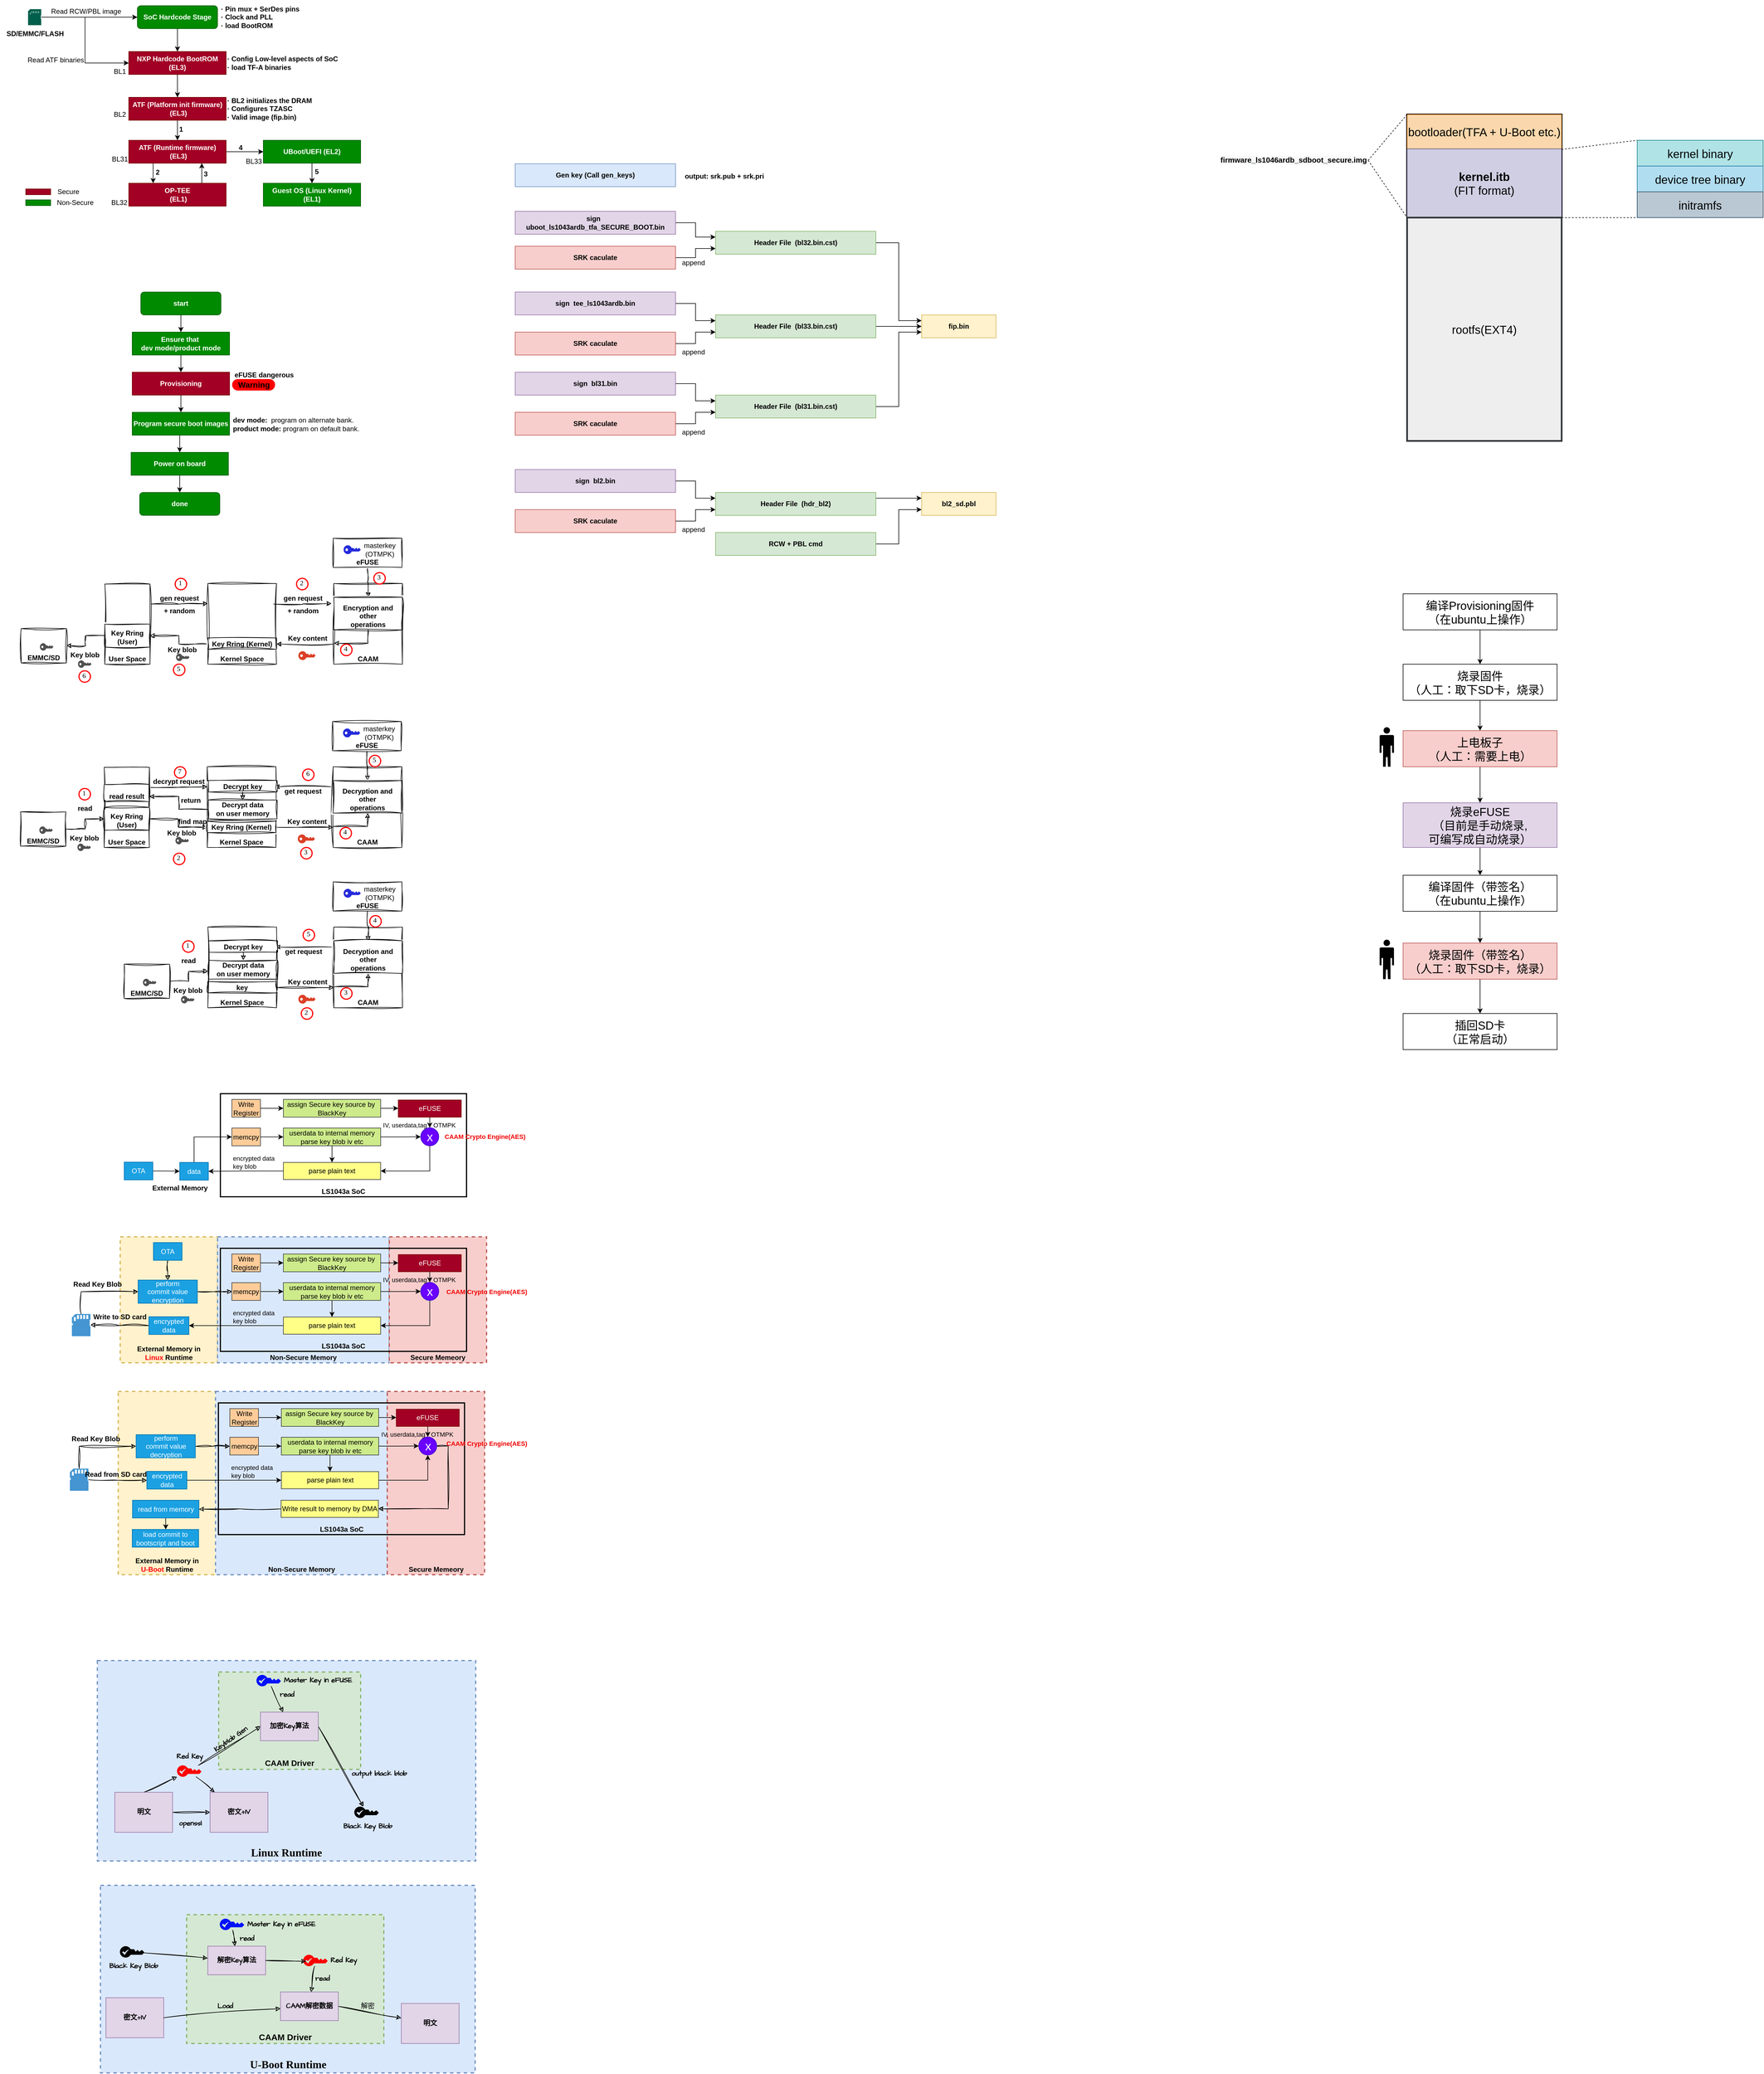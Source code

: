 <mxfile version="20.6.2" type="device"><diagram id="IJfcli3YJuVmaga237SU" name="第 1 页"><mxGraphModel dx="4006" dy="2040" grid="1" gridSize="10" guides="1" tooltips="1" connect="1" arrows="1" fold="1" page="1" pageScale="1" pageWidth="827" pageHeight="1169" math="0" shadow="0"><root><mxCell id="0"/><mxCell id="1" parent="0"/><mxCell id="JR-zomg2UCSSt7-TzQB1-2" value="Linux Runtime" style="rounded=0;whiteSpace=wrap;html=1;verticalAlign=bottom;strokeWidth=2;fontStyle=1;dashed=1;fillColor=#dae8fc;strokeColor=#6c8ebf;fontFamily=Comic Sans MS;fontSize=19;" parent="1" vertex="1"><mxGeometry x="200" y="3050" width="661" height="350" as="geometry"/></mxCell><mxCell id="d8d48Bj0gNQd-xAaRfw7-231" value="External Memory in &lt;br&gt;&lt;font color=&quot;#ff0505&quot;&gt;U-Boot&lt;/font&gt;&amp;nbsp;Runtime" style="rounded=0;whiteSpace=wrap;html=1;verticalAlign=bottom;strokeWidth=2;fontStyle=1;dashed=1;fillColor=#fff2cc;strokeColor=#d6b656;" parent="1" vertex="1"><mxGeometry x="236.5" y="2580" width="170" height="320" as="geometry"/></mxCell><mxCell id="d8d48Bj0gNQd-xAaRfw7-191" value="External Memory in &lt;br&gt;&lt;font color=&quot;#ff0505&quot;&gt;Linux&lt;/font&gt; Runtime" style="rounded=0;whiteSpace=wrap;html=1;verticalAlign=bottom;strokeWidth=2;fontStyle=1;dashed=1;fillColor=#fff2cc;strokeColor=#d6b656;" parent="1" vertex="1"><mxGeometry x="240" y="2310" width="170" height="220" as="geometry"/></mxCell><mxCell id="d8d48Bj0gNQd-xAaRfw7-190" value="Non-Secure Memory" style="rounded=0;whiteSpace=wrap;html=1;verticalAlign=bottom;strokeWidth=2;fontStyle=1;dashed=1;fillColor=#dae8fc;strokeColor=#6c8ebf;" parent="1" vertex="1"><mxGeometry x="410" y="2310" width="300" height="220" as="geometry"/></mxCell><mxCell id="d8d48Bj0gNQd-xAaRfw7-189" value="Secure Memeory" style="rounded=0;whiteSpace=wrap;html=1;verticalAlign=bottom;strokeWidth=2;fontStyle=1;dashed=1;fillColor=#f8cecc;strokeColor=#b85450;" parent="1" vertex="1"><mxGeometry x="710" y="2310" width="170" height="220" as="geometry"/></mxCell><mxCell id="3RbHBOV4ILU9dAgg9fsZ-4" value="" style="rounded=0;whiteSpace=wrap;html=1;strokeWidth=3;" parent="1" vertex="1"><mxGeometry x="2488" y="350" width="270" height="180" as="geometry"/></mxCell><mxCell id="Ks6YIUJeLbi1-6-zDUMp-9" style="edgeStyle=orthogonalEdgeStyle;rounded=0;orthogonalLoop=1;jettySize=auto;html=1;exitX=0.5;exitY=1;exitDx=0;exitDy=0;entryX=0.5;entryY=0;entryDx=0;entryDy=0;" parent="1" source="Ks6YIUJeLbi1-6-zDUMp-2" target="Ks6YIUJeLbi1-6-zDUMp-3" edge="1"><mxGeometry relative="1" as="geometry"/></mxCell><mxCell id="Ks6YIUJeLbi1-6-zDUMp-2" value="SoC Hardcode Stage" style="rounded=1;whiteSpace=wrap;html=1;fillColor=#008a00;strokeColor=#005700;fontColor=#ffffff;fontStyle=1" parent="1" vertex="1"><mxGeometry x="270" y="160" width="140" height="40" as="geometry"/></mxCell><mxCell id="Ks6YIUJeLbi1-6-zDUMp-15" style="edgeStyle=orthogonalEdgeStyle;rounded=0;orthogonalLoop=1;jettySize=auto;html=1;exitX=0.5;exitY=1;exitDx=0;exitDy=0;entryX=0.5;entryY=0;entryDx=0;entryDy=0;" parent="1" source="Ks6YIUJeLbi1-6-zDUMp-3" target="Ks6YIUJeLbi1-6-zDUMp-14" edge="1"><mxGeometry relative="1" as="geometry"/></mxCell><mxCell id="Ks6YIUJeLbi1-6-zDUMp-3" value="NXP Hardcode BootROM (EL3)" style="rounded=0;whiteSpace=wrap;html=1;fillColor=#a20025;fontColor=#ffffff;strokeColor=#6F0000;fontStyle=1" parent="1" vertex="1"><mxGeometry x="255" y="240" width="170" height="40" as="geometry"/></mxCell><mxCell id="Ks6YIUJeLbi1-6-zDUMp-7" value="Read RCW/PBL image" style="text;html=1;align=center;verticalAlign=middle;resizable=0;points=[];autosize=1;strokeColor=none;fillColor=none;" parent="1" vertex="1"><mxGeometry x="105" y="155" width="150" height="30" as="geometry"/></mxCell><mxCell id="Ks6YIUJeLbi1-6-zDUMp-8" value="· Pin mux + SerDes pins&lt;br&gt;· Clock and PLL&lt;br&gt;· load BootROM" style="text;html=1;align=left;verticalAlign=middle;resizable=0;points=[];autosize=1;strokeColor=none;fillColor=none;fontStyle=1" parent="1" vertex="1"><mxGeometry x="414" y="150" width="160" height="60" as="geometry"/></mxCell><mxCell id="Ks6YIUJeLbi1-6-zDUMp-10" value="· Config Low-level aspects of SoC&lt;br&gt;· load TF-A binaries" style="text;html=1;align=left;verticalAlign=middle;resizable=0;points=[];autosize=1;strokeColor=none;fillColor=none;fontStyle=1" parent="1" vertex="1"><mxGeometry x="425" y="240" width="220" height="40" as="geometry"/></mxCell><mxCell id="Ks6YIUJeLbi1-6-zDUMp-21" style="edgeStyle=orthogonalEdgeStyle;rounded=0;orthogonalLoop=1;jettySize=auto;html=1;exitX=0.5;exitY=1;exitDx=0;exitDy=0;" parent="1" source="Ks6YIUJeLbi1-6-zDUMp-14" target="Ks6YIUJeLbi1-6-zDUMp-19" edge="1"><mxGeometry relative="1" as="geometry"/></mxCell><mxCell id="Ks6YIUJeLbi1-6-zDUMp-14" value="ATF (Platform init firmware)&lt;br&gt;&amp;nbsp;(EL3)" style="rounded=0;whiteSpace=wrap;html=1;fillColor=#a20025;fontColor=#ffffff;strokeColor=#6F0000;fontStyle=1" parent="1" vertex="1"><mxGeometry x="255" y="320" width="170" height="40" as="geometry"/></mxCell><mxCell id="Ks6YIUJeLbi1-6-zDUMp-17" value="BL1" style="text;html=1;align=center;verticalAlign=middle;resizable=0;points=[];autosize=1;strokeColor=none;fillColor=none;" parent="1" vertex="1"><mxGeometry x="219" y="260" width="40" height="30" as="geometry"/></mxCell><mxCell id="Ks6YIUJeLbi1-6-zDUMp-18" value="BL2" style="text;html=1;align=center;verticalAlign=middle;resizable=0;points=[];autosize=1;strokeColor=none;fillColor=none;" parent="1" vertex="1"><mxGeometry x="219" y="335" width="40" height="30" as="geometry"/></mxCell><mxCell id="Ks6YIUJeLbi1-6-zDUMp-28" style="edgeStyle=orthogonalEdgeStyle;rounded=0;orthogonalLoop=1;jettySize=auto;html=1;exitX=1;exitY=0.5;exitDx=0;exitDy=0;" parent="1" source="Ks6YIUJeLbi1-6-zDUMp-19" target="Ks6YIUJeLbi1-6-zDUMp-22" edge="1"><mxGeometry relative="1" as="geometry"/></mxCell><mxCell id="Ks6YIUJeLbi1-6-zDUMp-29" style="edgeStyle=orthogonalEdgeStyle;rounded=0;orthogonalLoop=1;jettySize=auto;html=1;exitX=0.25;exitY=1;exitDx=0;exitDy=0;entryX=0.25;entryY=0;entryDx=0;entryDy=0;" parent="1" source="Ks6YIUJeLbi1-6-zDUMp-19" target="Ks6YIUJeLbi1-6-zDUMp-25" edge="1"><mxGeometry relative="1" as="geometry"/></mxCell><mxCell id="Ks6YIUJeLbi1-6-zDUMp-19" value="ATF (Runtime firmware)&lt;br&gt;&amp;nbsp;(EL3)" style="rounded=0;whiteSpace=wrap;html=1;fillColor=#a20025;fontColor=#ffffff;strokeColor=#6F0000;fontStyle=1" parent="1" vertex="1"><mxGeometry x="255" y="395" width="170" height="40" as="geometry"/></mxCell><mxCell id="Ks6YIUJeLbi1-6-zDUMp-20" value="BL31" style="text;html=1;align=center;verticalAlign=middle;resizable=0;points=[];autosize=1;strokeColor=none;fillColor=none;" parent="1" vertex="1"><mxGeometry x="214" y="413" width="50" height="30" as="geometry"/></mxCell><mxCell id="Ks6YIUJeLbi1-6-zDUMp-38" style="edgeStyle=orthogonalEdgeStyle;rounded=0;orthogonalLoop=1;jettySize=auto;html=1;exitX=0.5;exitY=1;exitDx=0;exitDy=0;entryX=0.5;entryY=0;entryDx=0;entryDy=0;" parent="1" source="Ks6YIUJeLbi1-6-zDUMp-22" target="Ks6YIUJeLbi1-6-zDUMp-37" edge="1"><mxGeometry relative="1" as="geometry"/></mxCell><mxCell id="Ks6YIUJeLbi1-6-zDUMp-22" value="UBoot/UEFI&amp;nbsp;(EL2)" style="rounded=0;whiteSpace=wrap;html=1;fillColor=#008a00;fontColor=#ffffff;strokeColor=#005700;fontStyle=1" parent="1" vertex="1"><mxGeometry x="490" y="395" width="170" height="40" as="geometry"/></mxCell><mxCell id="Ks6YIUJeLbi1-6-zDUMp-31" style="edgeStyle=orthogonalEdgeStyle;rounded=0;orthogonalLoop=1;jettySize=auto;html=1;exitX=0.75;exitY=0;exitDx=0;exitDy=0;entryX=0.75;entryY=1;entryDx=0;entryDy=0;" parent="1" source="Ks6YIUJeLbi1-6-zDUMp-25" target="Ks6YIUJeLbi1-6-zDUMp-19" edge="1"><mxGeometry relative="1" as="geometry"/></mxCell><mxCell id="Ks6YIUJeLbi1-6-zDUMp-25" value="OP-TEE&lt;br&gt;&amp;nbsp;(EL1)" style="rounded=0;whiteSpace=wrap;html=1;fillColor=#a20025;fontColor=#ffffff;strokeColor=#6F0000;fontStyle=1" parent="1" vertex="1"><mxGeometry x="255" y="470" width="170" height="40" as="geometry"/></mxCell><mxCell id="Ks6YIUJeLbi1-6-zDUMp-26" value="BL32" style="text;html=1;align=center;verticalAlign=middle;resizable=0;points=[];autosize=1;strokeColor=none;fillColor=none;" parent="1" vertex="1"><mxGeometry x="213" y="489" width="50" height="30" as="geometry"/></mxCell><mxCell id="Ks6YIUJeLbi1-6-zDUMp-32" value="1&lt;br&gt;" style="text;html=1;align=center;verticalAlign=middle;resizable=0;points=[];autosize=1;strokeColor=none;fillColor=none;fontStyle=1" parent="1" vertex="1"><mxGeometry x="331" y="361" width="30" height="30" as="geometry"/></mxCell><mxCell id="Ks6YIUJeLbi1-6-zDUMp-34" value="2" style="text;html=1;align=center;verticalAlign=middle;resizable=0;points=[];autosize=1;strokeColor=none;fillColor=none;fontStyle=1" parent="1" vertex="1"><mxGeometry x="290" y="436" width="30" height="30" as="geometry"/></mxCell><mxCell id="Ks6YIUJeLbi1-6-zDUMp-35" value="3" style="text;html=1;align=center;verticalAlign=middle;resizable=0;points=[];autosize=1;strokeColor=none;fillColor=none;fontStyle=1" parent="1" vertex="1"><mxGeometry x="374" y="439" width="30" height="30" as="geometry"/></mxCell><mxCell id="Ks6YIUJeLbi1-6-zDUMp-36" value="4" style="text;html=1;align=center;verticalAlign=middle;resizable=0;points=[];autosize=1;strokeColor=none;fillColor=none;fontStyle=1" parent="1" vertex="1"><mxGeometry x="435" y="393" width="30" height="30" as="geometry"/></mxCell><mxCell id="Ks6YIUJeLbi1-6-zDUMp-37" value="Guest OS (Linux Kernel) (EL1)" style="rounded=0;whiteSpace=wrap;html=1;fillColor=#008a00;fontColor=#ffffff;strokeColor=#005700;fontStyle=1" parent="1" vertex="1"><mxGeometry x="490" y="470" width="170" height="40" as="geometry"/></mxCell><mxCell id="Ks6YIUJeLbi1-6-zDUMp-39" value="5" style="text;html=1;align=center;verticalAlign=middle;resizable=0;points=[];autosize=1;strokeColor=none;fillColor=none;fontStyle=1" parent="1" vertex="1"><mxGeometry x="568" y="435" width="30" height="30" as="geometry"/></mxCell><mxCell id="Ks6YIUJeLbi1-6-zDUMp-42" style="edgeStyle=orthogonalEdgeStyle;rounded=0;orthogonalLoop=1;jettySize=auto;html=1;entryX=0;entryY=0.5;entryDx=0;entryDy=0;" parent="1" source="Ks6YIUJeLbi1-6-zDUMp-40" target="Ks6YIUJeLbi1-6-zDUMp-2" edge="1"><mxGeometry relative="1" as="geometry"/></mxCell><mxCell id="Ks6YIUJeLbi1-6-zDUMp-43" style="edgeStyle=orthogonalEdgeStyle;rounded=0;orthogonalLoop=1;jettySize=auto;html=1;entryX=0;entryY=0.5;entryDx=0;entryDy=0;" parent="1" source="Ks6YIUJeLbi1-6-zDUMp-40" target="Ks6YIUJeLbi1-6-zDUMp-3" edge="1"><mxGeometry relative="1" as="geometry"/></mxCell><mxCell id="Ks6YIUJeLbi1-6-zDUMp-40" value="" style="sketch=0;pointerEvents=1;shadow=0;dashed=0;html=1;strokeColor=none;fillColor=#005F4B;labelPosition=center;verticalLabelPosition=bottom;verticalAlign=top;align=center;outlineConnect=0;shape=mxgraph.veeam2.sd_card;" parent="1" vertex="1"><mxGeometry x="79" y="166" width="23" height="28.0" as="geometry"/></mxCell><mxCell id="Ks6YIUJeLbi1-6-zDUMp-41" value="SD/EMMC/FLASH" style="text;html=1;align=center;verticalAlign=middle;resizable=0;points=[];autosize=1;strokeColor=none;fillColor=none;fontStyle=1" parent="1" vertex="1"><mxGeometry x="30.5" y="194" width="120" height="30" as="geometry"/></mxCell><mxCell id="Ks6YIUJeLbi1-6-zDUMp-44" value="Read ATF binaries" style="text;html=1;align=center;verticalAlign=middle;resizable=0;points=[];autosize=1;strokeColor=none;fillColor=none;" parent="1" vertex="1"><mxGeometry x="67" y="240" width="120" height="30" as="geometry"/></mxCell><mxCell id="Ks6YIUJeLbi1-6-zDUMp-46" value="· BL2 initializes the DRAM &lt;br&gt;· Configures TZASC&lt;br&gt;· Valid image (fip.bin)" style="text;html=1;align=left;verticalAlign=middle;resizable=0;points=[];autosize=1;strokeColor=none;fillColor=none;fontStyle=1" parent="1" vertex="1"><mxGeometry x="425" y="310" width="170" height="60" as="geometry"/></mxCell><mxCell id="Ks6YIUJeLbi1-6-zDUMp-47" value="BL33" style="text;html=1;align=center;verticalAlign=middle;resizable=0;points=[];autosize=1;strokeColor=none;fillColor=none;" parent="1" vertex="1"><mxGeometry x="448" y="417" width="50" height="30" as="geometry"/></mxCell><mxCell id="Ks6YIUJeLbi1-6-zDUMp-52" value="" style="group" parent="1" vertex="1" connectable="0"><mxGeometry x="75" y="470" width="130.5" height="49" as="geometry"/></mxCell><mxCell id="Ks6YIUJeLbi1-6-zDUMp-48" value="" style="whiteSpace=wrap;html=1;fillColor=#a20025;fontColor=#ffffff;strokeColor=#6F0000;" parent="Ks6YIUJeLbi1-6-zDUMp-52" vertex="1"><mxGeometry y="10" width="43.5" height="10" as="geometry"/></mxCell><mxCell id="Ks6YIUJeLbi1-6-zDUMp-49" value="Secure" style="text;html=1;align=center;verticalAlign=middle;resizable=0;points=[];autosize=1;strokeColor=none;fillColor=none;" parent="Ks6YIUJeLbi1-6-zDUMp-52" vertex="1"><mxGeometry x="43.5" width="60" height="30" as="geometry"/></mxCell><mxCell id="Ks6YIUJeLbi1-6-zDUMp-50" value="" style="whiteSpace=wrap;html=1;fillColor=#008a00;fontColor=#ffffff;strokeColor=#005700;" parent="Ks6YIUJeLbi1-6-zDUMp-52" vertex="1"><mxGeometry y="29" width="43.5" height="10" as="geometry"/></mxCell><mxCell id="Ks6YIUJeLbi1-6-zDUMp-51" value="Non-Secure" style="text;html=1;align=center;verticalAlign=middle;resizable=0;points=[];autosize=1;strokeColor=none;fillColor=none;" parent="Ks6YIUJeLbi1-6-zDUMp-52" vertex="1"><mxGeometry x="40.5" y="19" width="90" height="30" as="geometry"/></mxCell><mxCell id="pAIMAV0HRuABpedHX489-4" style="edgeStyle=orthogonalEdgeStyle;rounded=0;orthogonalLoop=1;jettySize=auto;html=1;exitX=0.5;exitY=1;exitDx=0;exitDy=0;" parent="1" source="pAIMAV0HRuABpedHX489-1" target="pAIMAV0HRuABpedHX489-3" edge="1"><mxGeometry relative="1" as="geometry"/></mxCell><mxCell id="pAIMAV0HRuABpedHX489-1" value="start" style="rounded=1;whiteSpace=wrap;html=1;fillColor=#008a00;strokeColor=#005700;fontColor=#ffffff;fontStyle=1" parent="1" vertex="1"><mxGeometry x="276" y="660" width="140" height="40" as="geometry"/></mxCell><mxCell id="pAIMAV0HRuABpedHX489-6" style="edgeStyle=orthogonalEdgeStyle;rounded=0;orthogonalLoop=1;jettySize=auto;html=1;exitX=0.5;exitY=1;exitDx=0;exitDy=0;" parent="1" source="pAIMAV0HRuABpedHX489-3" target="pAIMAV0HRuABpedHX489-5" edge="1"><mxGeometry relative="1" as="geometry"/></mxCell><mxCell id="pAIMAV0HRuABpedHX489-3" value="Ensure that&amp;nbsp;&lt;br&gt;dev mode/product mode" style="rounded=0;whiteSpace=wrap;html=1;fillColor=#008a00;fontColor=#ffffff;strokeColor=#005700;fontStyle=1" parent="1" vertex="1"><mxGeometry x="261" y="730" width="170" height="40" as="geometry"/></mxCell><mxCell id="pAIMAV0HRuABpedHX489-9" style="edgeStyle=orthogonalEdgeStyle;rounded=0;orthogonalLoop=1;jettySize=auto;html=1;exitX=0.5;exitY=1;exitDx=0;exitDy=0;" parent="1" source="pAIMAV0HRuABpedHX489-5" target="pAIMAV0HRuABpedHX489-7" edge="1"><mxGeometry relative="1" as="geometry"/></mxCell><mxCell id="pAIMAV0HRuABpedHX489-5" value="Provisioning" style="rounded=0;whiteSpace=wrap;html=1;fillColor=#a20025;fontColor=#ffffff;strokeColor=#6F0000;fontStyle=1" parent="1" vertex="1"><mxGeometry x="261" y="800" width="170" height="40" as="geometry"/></mxCell><mxCell id="pAIMAV0HRuABpedHX489-16" style="edgeStyle=orthogonalEdgeStyle;rounded=0;orthogonalLoop=1;jettySize=auto;html=1;exitX=0.5;exitY=1;exitDx=0;exitDy=0;entryX=0.5;entryY=0;entryDx=0;entryDy=0;" parent="1" source="pAIMAV0HRuABpedHX489-7" target="pAIMAV0HRuABpedHX489-11" edge="1"><mxGeometry relative="1" as="geometry"/></mxCell><mxCell id="pAIMAV0HRuABpedHX489-7" value="Program secure boot images" style="rounded=0;whiteSpace=wrap;html=1;fillColor=#008a00;fontColor=#ffffff;strokeColor=#005700;fontStyle=1" parent="1" vertex="1"><mxGeometry x="261" y="870" width="170" height="40" as="geometry"/></mxCell><mxCell id="pAIMAV0HRuABpedHX489-10" value="dev mode:&amp;nbsp; &lt;span style=&quot;font-weight: normal;&quot;&gt;program on alternate bank.&lt;/span&gt;&lt;br&gt;product mode: &lt;span style=&quot;font-weight: normal;&quot;&gt;program on default bank.&lt;/span&gt;" style="text;html=1;align=left;verticalAlign=middle;resizable=0;points=[];autosize=1;strokeColor=none;fillColor=none;fontStyle=1" parent="1" vertex="1"><mxGeometry x="435" y="871" width="240" height="40" as="geometry"/></mxCell><mxCell id="pAIMAV0HRuABpedHX489-20" style="edgeStyle=orthogonalEdgeStyle;rounded=0;orthogonalLoop=1;jettySize=auto;html=1;exitX=0.5;exitY=1;exitDx=0;exitDy=0;" parent="1" source="pAIMAV0HRuABpedHX489-11" target="pAIMAV0HRuABpedHX489-18" edge="1"><mxGeometry relative="1" as="geometry"/></mxCell><mxCell id="pAIMAV0HRuABpedHX489-11" value="Power on board" style="rounded=0;whiteSpace=wrap;html=1;fillColor=#008a00;fontColor=#ffffff;strokeColor=#005700;fontStyle=1" parent="1" vertex="1"><mxGeometry x="259" y="940" width="170" height="40" as="geometry"/></mxCell><mxCell id="pAIMAV0HRuABpedHX489-13" value="Warning" style="rounded=1;whiteSpace=wrap;html=1;arcSize=50;strokeColor=none;strokeWidth=1;fillColor=#FF0000;fontColor=#000000;whiteSpace=wrap;align=left;verticalAlign=middle;spacingLeft=0;fontStyle=1;fontSize=14;spacing=10;" parent="1" vertex="1"><mxGeometry x="435.5" y="812" width="75" height="20" as="geometry"/></mxCell><mxCell id="pAIMAV0HRuABpedHX489-18" value="done" style="rounded=1;whiteSpace=wrap;html=1;fillColor=#008a00;strokeColor=#005700;fontColor=#ffffff;fontStyle=1" parent="1" vertex="1"><mxGeometry x="274" y="1010" width="140" height="40" as="geometry"/></mxCell><mxCell id="pAIMAV0HRuABpedHX489-22" value="eFUSE dangerous" style="text;html=1;align=center;verticalAlign=middle;resizable=0;points=[];autosize=1;strokeColor=none;fillColor=none;fontStyle=1" parent="1" vertex="1"><mxGeometry x="426" y="790" width="130" height="30" as="geometry"/></mxCell><mxCell id="u9bPZzU4BJhCKYRytSyM-1" value="Gen key (Call gen_keys)" style="rounded=0;whiteSpace=wrap;html=1;fillColor=#dae8fc;strokeColor=#6c8ebf;fontStyle=1" parent="1" vertex="1"><mxGeometry x="930" y="436" width="280" height="40" as="geometry"/></mxCell><mxCell id="u9bPZzU4BJhCKYRytSyM-3" value="output: srk.pub + srk.pri" style="text;html=1;align=center;verticalAlign=middle;resizable=0;points=[];autosize=1;strokeColor=none;fillColor=none;fontStyle=1" parent="1" vertex="1"><mxGeometry x="1215" y="443" width="160" height="30" as="geometry"/></mxCell><mxCell id="u9bPZzU4BJhCKYRytSyM-17" style="edgeStyle=orthogonalEdgeStyle;rounded=0;orthogonalLoop=1;jettySize=auto;html=1;exitX=1;exitY=0.5;exitDx=0;exitDy=0;entryX=0;entryY=0.25;entryDx=0;entryDy=0;" parent="1" source="u9bPZzU4BJhCKYRytSyM-4" target="u9bPZzU4BJhCKYRytSyM-7" edge="1"><mxGeometry relative="1" as="geometry"/></mxCell><mxCell id="u9bPZzU4BJhCKYRytSyM-4" value="sign&amp;nbsp;&amp;nbsp;&lt;br&gt;uboot_ls1043ardb_tfa_SECURE_BOOT.bin" style="rounded=0;whiteSpace=wrap;html=1;fillColor=#e1d5e7;strokeColor=#9673a6;fontStyle=1" parent="1" vertex="1"><mxGeometry x="930" y="519" width="280" height="40" as="geometry"/></mxCell><mxCell id="u9bPZzU4BJhCKYRytSyM-37" style="edgeStyle=orthogonalEdgeStyle;rounded=0;orthogonalLoop=1;jettySize=auto;html=1;exitX=1;exitY=0.5;exitDx=0;exitDy=0;entryX=0;entryY=0.25;entryDx=0;entryDy=0;" parent="1" source="u9bPZzU4BJhCKYRytSyM-7" target="u9bPZzU4BJhCKYRytSyM-36" edge="1"><mxGeometry relative="1" as="geometry"/></mxCell><mxCell id="u9bPZzU4BJhCKYRytSyM-7" value="Header File&amp;nbsp; (bl32.bin.cst)" style="rounded=0;whiteSpace=wrap;html=1;fillColor=#d5e8d4;strokeColor=#82b366;fontStyle=1" parent="1" vertex="1"><mxGeometry x="1280" y="554" width="280" height="40" as="geometry"/></mxCell><mxCell id="u9bPZzU4BJhCKYRytSyM-18" style="edgeStyle=orthogonalEdgeStyle;rounded=0;orthogonalLoop=1;jettySize=auto;html=1;exitX=1;exitY=0.5;exitDx=0;exitDy=0;entryX=0;entryY=0.75;entryDx=0;entryDy=0;" parent="1" source="u9bPZzU4BJhCKYRytSyM-12" target="u9bPZzU4BJhCKYRytSyM-7" edge="1"><mxGeometry relative="1" as="geometry"/></mxCell><mxCell id="u9bPZzU4BJhCKYRytSyM-12" value="SRK caculate" style="rounded=0;whiteSpace=wrap;html=1;fillColor=#f8cecc;strokeColor=#b85450;fontStyle=1" parent="1" vertex="1"><mxGeometry x="930" y="580" width="280" height="40" as="geometry"/></mxCell><mxCell id="u9bPZzU4BJhCKYRytSyM-15" value="append" style="text;html=1;align=center;verticalAlign=middle;resizable=0;points=[];autosize=1;strokeColor=none;fillColor=none;" parent="1" vertex="1"><mxGeometry x="1211" y="594" width="60" height="30" as="geometry"/></mxCell><mxCell id="u9bPZzU4BJhCKYRytSyM-21" style="edgeStyle=orthogonalEdgeStyle;rounded=0;orthogonalLoop=1;jettySize=auto;html=1;exitX=1;exitY=0.5;exitDx=0;exitDy=0;entryX=0;entryY=0.25;entryDx=0;entryDy=0;" parent="1" source="u9bPZzU4BJhCKYRytSyM-16" target="u9bPZzU4BJhCKYRytSyM-19" edge="1"><mxGeometry relative="1" as="geometry"/></mxCell><mxCell id="u9bPZzU4BJhCKYRytSyM-16" value="sign&amp;nbsp;&amp;nbsp;tee_ls1043ardb.bin" style="rounded=0;whiteSpace=wrap;html=1;fillColor=#e1d5e7;strokeColor=#9673a6;fontStyle=1" parent="1" vertex="1"><mxGeometry x="930" y="660" width="280" height="40" as="geometry"/></mxCell><mxCell id="u9bPZzU4BJhCKYRytSyM-38" style="edgeStyle=orthogonalEdgeStyle;rounded=0;orthogonalLoop=1;jettySize=auto;html=1;exitX=1;exitY=0.5;exitDx=0;exitDy=0;entryX=0;entryY=0.5;entryDx=0;entryDy=0;" parent="1" source="u9bPZzU4BJhCKYRytSyM-19" target="u9bPZzU4BJhCKYRytSyM-36" edge="1"><mxGeometry relative="1" as="geometry"/></mxCell><mxCell id="u9bPZzU4BJhCKYRytSyM-19" value="Header File&amp;nbsp; (bl33.bin.cst)" style="rounded=0;whiteSpace=wrap;html=1;fillColor=#d5e8d4;strokeColor=#82b366;fontStyle=1" parent="1" vertex="1"><mxGeometry x="1280" y="700" width="280" height="40" as="geometry"/></mxCell><mxCell id="u9bPZzU4BJhCKYRytSyM-22" style="edgeStyle=orthogonalEdgeStyle;rounded=0;orthogonalLoop=1;jettySize=auto;html=1;exitX=1;exitY=0.5;exitDx=0;exitDy=0;entryX=0;entryY=0.75;entryDx=0;entryDy=0;" parent="1" source="u9bPZzU4BJhCKYRytSyM-20" target="u9bPZzU4BJhCKYRytSyM-19" edge="1"><mxGeometry relative="1" as="geometry"/></mxCell><mxCell id="u9bPZzU4BJhCKYRytSyM-20" value="SRK caculate" style="rounded=0;whiteSpace=wrap;html=1;fillColor=#f8cecc;strokeColor=#b85450;fontStyle=1" parent="1" vertex="1"><mxGeometry x="930" y="730" width="280" height="40" as="geometry"/></mxCell><mxCell id="u9bPZzU4BJhCKYRytSyM-23" value="append" style="text;html=1;align=center;verticalAlign=middle;resizable=0;points=[];autosize=1;strokeColor=none;fillColor=none;" parent="1" vertex="1"><mxGeometry x="1211" y="750" width="60" height="30" as="geometry"/></mxCell><mxCell id="u9bPZzU4BJhCKYRytSyM-27" style="edgeStyle=orthogonalEdgeStyle;rounded=0;orthogonalLoop=1;jettySize=auto;html=1;exitX=1;exitY=0.5;exitDx=0;exitDy=0;entryX=0;entryY=0.25;entryDx=0;entryDy=0;" parent="1" source="u9bPZzU4BJhCKYRytSyM-24" target="u9bPZzU4BJhCKYRytSyM-26" edge="1"><mxGeometry relative="1" as="geometry"/></mxCell><mxCell id="u9bPZzU4BJhCKYRytSyM-24" value="sign&amp;nbsp; bl2.bin" style="rounded=0;whiteSpace=wrap;html=1;fillColor=#e1d5e7;strokeColor=#9673a6;fontStyle=1" parent="1" vertex="1"><mxGeometry x="930" y="970" width="280" height="40" as="geometry"/></mxCell><mxCell id="u9bPZzU4BJhCKYRytSyM-28" style="edgeStyle=orthogonalEdgeStyle;rounded=0;orthogonalLoop=1;jettySize=auto;html=1;exitX=1;exitY=0.5;exitDx=0;exitDy=0;entryX=0;entryY=0.75;entryDx=0;entryDy=0;" parent="1" source="u9bPZzU4BJhCKYRytSyM-25" target="u9bPZzU4BJhCKYRytSyM-26" edge="1"><mxGeometry relative="1" as="geometry"/></mxCell><mxCell id="u9bPZzU4BJhCKYRytSyM-25" value="SRK caculate" style="rounded=0;whiteSpace=wrap;html=1;fillColor=#f8cecc;strokeColor=#b85450;fontStyle=1" parent="1" vertex="1"><mxGeometry x="930" y="1040" width="280" height="40" as="geometry"/></mxCell><mxCell id="u9bPZzU4BJhCKYRytSyM-45" style="edgeStyle=orthogonalEdgeStyle;rounded=0;orthogonalLoop=1;jettySize=auto;html=1;exitX=1;exitY=0.25;exitDx=0;exitDy=0;entryX=0;entryY=0.25;entryDx=0;entryDy=0;" parent="1" source="u9bPZzU4BJhCKYRytSyM-26" target="u9bPZzU4BJhCKYRytSyM-40" edge="1"><mxGeometry relative="1" as="geometry"/></mxCell><mxCell id="u9bPZzU4BJhCKYRytSyM-26" value="Header File&amp;nbsp; (hdr_bl2)" style="rounded=0;whiteSpace=wrap;html=1;fillColor=#d5e8d4;strokeColor=#82b366;fontStyle=1" parent="1" vertex="1"><mxGeometry x="1280" y="1010" width="280" height="40" as="geometry"/></mxCell><mxCell id="u9bPZzU4BJhCKYRytSyM-29" value="append" style="text;html=1;align=center;verticalAlign=middle;resizable=0;points=[];autosize=1;strokeColor=none;fillColor=none;" parent="1" vertex="1"><mxGeometry x="1211" y="1060" width="60" height="30" as="geometry"/></mxCell><mxCell id="u9bPZzU4BJhCKYRytSyM-30" style="edgeStyle=orthogonalEdgeStyle;rounded=0;orthogonalLoop=1;jettySize=auto;html=1;exitX=1;exitY=0.5;exitDx=0;exitDy=0;entryX=0;entryY=0.25;entryDx=0;entryDy=0;" parent="1" source="u9bPZzU4BJhCKYRytSyM-31" target="u9bPZzU4BJhCKYRytSyM-34" edge="1"><mxGeometry relative="1" as="geometry"/></mxCell><mxCell id="u9bPZzU4BJhCKYRytSyM-31" value="sign&amp;nbsp;&amp;nbsp;bl31.bin" style="rounded=0;whiteSpace=wrap;html=1;fillColor=#e1d5e7;strokeColor=#9673a6;fontStyle=1" parent="1" vertex="1"><mxGeometry x="930" y="800" width="280" height="40" as="geometry"/></mxCell><mxCell id="u9bPZzU4BJhCKYRytSyM-32" style="edgeStyle=orthogonalEdgeStyle;rounded=0;orthogonalLoop=1;jettySize=auto;html=1;exitX=1;exitY=0.5;exitDx=0;exitDy=0;entryX=0;entryY=0.75;entryDx=0;entryDy=0;" parent="1" source="u9bPZzU4BJhCKYRytSyM-33" target="u9bPZzU4BJhCKYRytSyM-34" edge="1"><mxGeometry relative="1" as="geometry"/></mxCell><mxCell id="u9bPZzU4BJhCKYRytSyM-33" value="SRK caculate" style="rounded=0;whiteSpace=wrap;html=1;fillColor=#f8cecc;strokeColor=#b85450;fontStyle=1" parent="1" vertex="1"><mxGeometry x="930" y="870" width="280" height="40" as="geometry"/></mxCell><mxCell id="u9bPZzU4BJhCKYRytSyM-39" style="edgeStyle=orthogonalEdgeStyle;rounded=0;orthogonalLoop=1;jettySize=auto;html=1;exitX=1;exitY=0.5;exitDx=0;exitDy=0;entryX=0;entryY=0.75;entryDx=0;entryDy=0;" parent="1" source="u9bPZzU4BJhCKYRytSyM-34" target="u9bPZzU4BJhCKYRytSyM-36" edge="1"><mxGeometry relative="1" as="geometry"/></mxCell><mxCell id="u9bPZzU4BJhCKYRytSyM-34" value="Header File&amp;nbsp; (bl31.bin.cst)" style="rounded=0;whiteSpace=wrap;html=1;fillColor=#d5e8d4;strokeColor=#82b366;fontStyle=1" parent="1" vertex="1"><mxGeometry x="1280" y="840" width="280" height="40" as="geometry"/></mxCell><mxCell id="u9bPZzU4BJhCKYRytSyM-35" value="append" style="text;html=1;align=center;verticalAlign=middle;resizable=0;points=[];autosize=1;strokeColor=none;fillColor=none;" parent="1" vertex="1"><mxGeometry x="1211" y="890" width="60" height="30" as="geometry"/></mxCell><mxCell id="u9bPZzU4BJhCKYRytSyM-36" value="fip.bin" style="rounded=0;whiteSpace=wrap;html=1;fillColor=#fff2cc;strokeColor=#d6b656;fontStyle=1" parent="1" vertex="1"><mxGeometry x="1640" y="700" width="130" height="40" as="geometry"/></mxCell><mxCell id="u9bPZzU4BJhCKYRytSyM-40" value="bl2_sd.pbl" style="rounded=0;whiteSpace=wrap;html=1;fillColor=#fff2cc;strokeColor=#d6b656;fontStyle=1" parent="1" vertex="1"><mxGeometry x="1640" y="1010" width="130" height="40" as="geometry"/></mxCell><mxCell id="u9bPZzU4BJhCKYRytSyM-44" style="edgeStyle=orthogonalEdgeStyle;rounded=0;orthogonalLoop=1;jettySize=auto;html=1;exitX=1;exitY=0.5;exitDx=0;exitDy=0;entryX=0;entryY=0.75;entryDx=0;entryDy=0;" parent="1" source="u9bPZzU4BJhCKYRytSyM-42" target="u9bPZzU4BJhCKYRytSyM-40" edge="1"><mxGeometry relative="1" as="geometry"/></mxCell><mxCell id="u9bPZzU4BJhCKYRytSyM-42" value="RCW + PBL cmd" style="rounded=0;whiteSpace=wrap;html=1;fillColor=#d5e8d4;strokeColor=#82b366;fontStyle=1" parent="1" vertex="1"><mxGeometry x="1280" y="1080" width="280" height="40" as="geometry"/></mxCell><mxCell id="3RbHBOV4ILU9dAgg9fsZ-2" value="bootloader(TFA + U-Boot etc.)" style="rounded=0;whiteSpace=wrap;html=1;fontSize=20;fillColor=#fad7ac;strokeColor=#b46504;" parent="1" vertex="1"><mxGeometry x="2488" y="350" width="270" height="60" as="geometry"/></mxCell><mxCell id="3RbHBOV4ILU9dAgg9fsZ-3" value="&lt;span style=&quot;font-size: 20px;&quot;&gt;&lt;b&gt;kernel.itb&lt;br&gt;&lt;/b&gt;(FIT format)&lt;br&gt;&lt;/span&gt;" style="rounded=0;whiteSpace=wrap;html=1;fillColor=#d0cee2;strokeColor=#56517e;" parent="1" vertex="1"><mxGeometry x="2488" y="410" width="270" height="120" as="geometry"/></mxCell><mxCell id="3RbHBOV4ILU9dAgg9fsZ-5" value="&lt;span style=&quot;font-size: 20px;&quot;&gt;rootfs(EXT4)&lt;/span&gt;" style="rounded=0;whiteSpace=wrap;html=1;strokeWidth=3;fillColor=#eeeeee;strokeColor=#36393d;" parent="1" vertex="1"><mxGeometry x="2488" y="530" width="270" height="390" as="geometry"/></mxCell><mxCell id="3RbHBOV4ILU9dAgg9fsZ-6" value="" style="endArrow=none;html=1;rounded=0;fontSize=20;dashed=1;" parent="1" edge="1"><mxGeometry width="50" height="50" relative="1" as="geometry"><mxPoint x="2420" y="430" as="sourcePoint"/><mxPoint x="2488" y="350" as="targetPoint"/></mxGeometry></mxCell><mxCell id="3RbHBOV4ILU9dAgg9fsZ-7" value="" style="endArrow=none;html=1;rounded=0;fontSize=20;entryX=0;entryY=0;entryDx=0;entryDy=0;dashed=1;" parent="1" target="3RbHBOV4ILU9dAgg9fsZ-5" edge="1"><mxGeometry width="50" height="50" relative="1" as="geometry"><mxPoint x="2420" y="430" as="sourcePoint"/><mxPoint x="2498" y="360" as="targetPoint"/></mxGeometry></mxCell><mxCell id="3RbHBOV4ILU9dAgg9fsZ-9" value="&lt;span style=&quot;color: rgb(0, 0, 0); font-family: Helvetica; font-size: 13px; font-style: normal; font-variant-ligatures: normal; font-variant-caps: normal; letter-spacing: normal; orphans: 2; text-align: center; text-indent: 0px; text-transform: none; widows: 2; word-spacing: 0px; -webkit-text-stroke-width: 0px; background-color: rgb(248, 249, 250); text-decoration-thickness: initial; text-decoration-style: initial; text-decoration-color: initial; float: none; display: inline !important;&quot;&gt;firmware_ls1046ardb_sdboot_secure.img&lt;/span&gt;" style="text;whiteSpace=wrap;html=1;fontSize=13;fontStyle=1" parent="1" vertex="1"><mxGeometry x="2160" y="415" width="400" height="50" as="geometry"/></mxCell><mxCell id="3RbHBOV4ILU9dAgg9fsZ-10" value="kernel binary" style="rounded=0;whiteSpace=wrap;html=1;strokeWidth=1;fontSize=20;fillColor=#b0e3e6;strokeColor=#0e8088;" parent="1" vertex="1"><mxGeometry x="2890" y="395" width="220" height="45" as="geometry"/></mxCell><mxCell id="3RbHBOV4ILU9dAgg9fsZ-11" value="device tree binary" style="rounded=0;whiteSpace=wrap;html=1;strokeWidth=1;fontSize=20;fillColor=#b1ddf0;strokeColor=#10739e;" parent="1" vertex="1"><mxGeometry x="2890" y="440" width="220" height="45" as="geometry"/></mxCell><mxCell id="3RbHBOV4ILU9dAgg9fsZ-12" value="initramfs" style="rounded=0;whiteSpace=wrap;html=1;strokeWidth=1;fontSize=20;fillColor=#bac8d3;strokeColor=#23445d;" parent="1" vertex="1"><mxGeometry x="2890" y="485" width="220" height="45" as="geometry"/></mxCell><mxCell id="3RbHBOV4ILU9dAgg9fsZ-13" value="" style="endArrow=none;html=1;rounded=0;fontSize=20;entryX=0;entryY=0;entryDx=0;entryDy=0;dashed=1;" parent="1" target="3RbHBOV4ILU9dAgg9fsZ-10" edge="1"><mxGeometry width="50" height="50" relative="1" as="geometry"><mxPoint x="2758" y="411" as="sourcePoint"/><mxPoint x="2958" y="491" as="targetPoint"/></mxGeometry></mxCell><mxCell id="3RbHBOV4ILU9dAgg9fsZ-14" value="" style="endArrow=none;html=1;rounded=0;fontSize=20;entryX=0;entryY=1;entryDx=0;entryDy=0;exitX=1;exitY=0;exitDx=0;exitDy=0;dashed=1;" parent="1" source="3RbHBOV4ILU9dAgg9fsZ-5" target="3RbHBOV4ILU9dAgg9fsZ-12" edge="1"><mxGeometry width="50" height="50" relative="1" as="geometry"><mxPoint x="2768" y="421" as="sourcePoint"/><mxPoint x="2900" y="405" as="targetPoint"/></mxGeometry></mxCell><mxCell id="d8d48Bj0gNQd-xAaRfw7-13" style="edgeStyle=orthogonalEdgeStyle;rounded=0;sketch=1;hachureGap=4;jiggle=2;curveFitting=1;orthogonalLoop=1;jettySize=auto;html=1;exitX=0;exitY=0.75;exitDx=0;exitDy=0;" parent="1" source="d8d48Bj0gNQd-xAaRfw7-1" target="d8d48Bj0gNQd-xAaRfw7-11" edge="1"><mxGeometry relative="1" as="geometry"/></mxCell><mxCell id="d8d48Bj0gNQd-xAaRfw7-1" value="Kernel Space" style="rounded=0;whiteSpace=wrap;html=1;sketch=1;hachureGap=4;jiggle=2;curveFitting=1;verticalAlign=bottom;fontStyle=1" parent="1" vertex="1"><mxGeometry x="393" y="1169" width="120" height="141" as="geometry"/></mxCell><mxCell id="d8d48Bj0gNQd-xAaRfw7-10" style="edgeStyle=orthogonalEdgeStyle;rounded=0;sketch=1;hachureGap=4;jiggle=2;curveFitting=1;orthogonalLoop=1;jettySize=auto;html=1;exitX=0;exitY=0.75;exitDx=0;exitDy=0;entryX=1;entryY=0.75;entryDx=0;entryDy=0;" parent="1" source="d8d48Bj0gNQd-xAaRfw7-2" target="d8d48Bj0gNQd-xAaRfw7-1" edge="1"><mxGeometry relative="1" as="geometry"/></mxCell><mxCell id="d8d48Bj0gNQd-xAaRfw7-2" value="CAAM" style="rounded=0;whiteSpace=wrap;html=1;sketch=1;hachureGap=4;jiggle=2;curveFitting=1;verticalAlign=bottom;fontStyle=1" parent="1" vertex="1"><mxGeometry x="613" y="1169" width="120" height="141" as="geometry"/></mxCell><mxCell id="d8d48Bj0gNQd-xAaRfw7-4" style="edgeStyle=orthogonalEdgeStyle;rounded=0;sketch=1;hachureGap=4;jiggle=2;curveFitting=1;orthogonalLoop=1;jettySize=auto;html=1;exitX=1;exitY=0.25;exitDx=0;exitDy=0;entryX=0;entryY=0.25;entryDx=0;entryDy=0;" parent="1" source="d8d48Bj0gNQd-xAaRfw7-3" target="d8d48Bj0gNQd-xAaRfw7-1" edge="1"><mxGeometry relative="1" as="geometry"/></mxCell><mxCell id="d8d48Bj0gNQd-xAaRfw7-3" value="User Space" style="rounded=0;whiteSpace=wrap;html=1;sketch=1;hachureGap=4;jiggle=2;curveFitting=1;verticalAlign=bottom;fontStyle=1" parent="1" vertex="1"><mxGeometry x="213" y="1170" width="79" height="140" as="geometry"/></mxCell><mxCell id="d8d48Bj0gNQd-xAaRfw7-5" value="gen request" style="text;html=1;align=center;verticalAlign=middle;resizable=0;points=[];autosize=1;strokeColor=none;fillColor=none;fontStyle=1;sketch=1;curveFitting=1;jiggle=2;" parent="1" vertex="1"><mxGeometry x="298" y="1180" width="90" height="30" as="geometry"/></mxCell><mxCell id="d8d48Bj0gNQd-xAaRfw7-6" value="+ random" style="text;html=1;align=center;verticalAlign=middle;resizable=0;points=[];autosize=1;strokeColor=none;fillColor=none;fontStyle=1;sketch=1;curveFitting=1;jiggle=2;" parent="1" vertex="1"><mxGeometry x="303" y="1202" width="80" height="30" as="geometry"/></mxCell><mxCell id="d8d48Bj0gNQd-xAaRfw7-7" style="edgeStyle=orthogonalEdgeStyle;rounded=0;sketch=1;hachureGap=4;jiggle=2;curveFitting=1;orthogonalLoop=1;jettySize=auto;html=1;exitX=1;exitY=0.25;exitDx=0;exitDy=0;entryX=0;entryY=0.25;entryDx=0;entryDy=0;fontStyle=1" parent="1" edge="1"><mxGeometry relative="1" as="geometry"><mxPoint x="508" y="1205" as="sourcePoint"/><mxPoint x="609" y="1204" as="targetPoint"/></mxGeometry></mxCell><mxCell id="d8d48Bj0gNQd-xAaRfw7-8" value="gen request" style="text;html=1;align=center;verticalAlign=middle;resizable=0;points=[];autosize=1;strokeColor=none;fillColor=none;fontStyle=1;sketch=1;curveFitting=1;jiggle=2;" parent="1" vertex="1"><mxGeometry x="514" y="1180" width="90" height="30" as="geometry"/></mxCell><mxCell id="d8d48Bj0gNQd-xAaRfw7-9" value="+ random" style="text;html=1;align=center;verticalAlign=middle;resizable=0;points=[];autosize=1;strokeColor=none;fillColor=none;fontStyle=1;sketch=1;curveFitting=1;jiggle=2;" parent="1" vertex="1"><mxGeometry x="519" y="1202" width="80" height="30" as="geometry"/></mxCell><mxCell id="d8d48Bj0gNQd-xAaRfw7-22" style="edgeStyle=orthogonalEdgeStyle;rounded=0;sketch=1;hachureGap=4;jiggle=2;curveFitting=1;orthogonalLoop=1;jettySize=auto;html=1;exitX=0;exitY=0.5;exitDx=0;exitDy=0;entryX=1;entryY=0.5;entryDx=0;entryDy=0;" parent="1" source="d8d48Bj0gNQd-xAaRfw7-11" target="d8d48Bj0gNQd-xAaRfw7-21" edge="1"><mxGeometry relative="1" as="geometry"/></mxCell><mxCell id="d8d48Bj0gNQd-xAaRfw7-11" value="Key Rring (User)" style="rounded=0;whiteSpace=wrap;html=1;sketch=1;hachureGap=4;jiggle=2;curveFitting=1;verticalAlign=bottom;fontStyle=1" parent="1" vertex="1"><mxGeometry x="213" y="1240" width="79" height="40" as="geometry"/></mxCell><mxCell id="d8d48Bj0gNQd-xAaRfw7-14" value="Key content" style="text;html=1;align=center;verticalAlign=middle;resizable=0;points=[];autosize=1;strokeColor=none;fillColor=none;fontStyle=1;sketch=1;curveFitting=1;jiggle=2;" parent="1" vertex="1"><mxGeometry x="522" y="1250" width="90" height="30" as="geometry"/></mxCell><mxCell id="d8d48Bj0gNQd-xAaRfw7-15" value="Key blob" style="text;html=1;align=center;verticalAlign=middle;resizable=0;points=[];autosize=1;strokeColor=none;fillColor=none;fontStyle=1;sketch=1;curveFitting=1;jiggle=2;" parent="1" vertex="1"><mxGeometry x="313" y="1270" width="70" height="30" as="geometry"/></mxCell><mxCell id="d8d48Bj0gNQd-xAaRfw7-16" value="Key Rring (Kernel)" style="rounded=0;whiteSpace=wrap;html=1;sketch=1;hachureGap=4;jiggle=2;curveFitting=1;verticalAlign=bottom;fontStyle=1" parent="1" vertex="1"><mxGeometry x="393" y="1264" width="120" height="20" as="geometry"/></mxCell><mxCell id="d8d48Bj0gNQd-xAaRfw7-18" value="" style="pointerEvents=1;shadow=0;dashed=0;html=1;strokeColor=none;labelPosition=center;verticalLabelPosition=bottom;verticalAlign=top;outlineConnect=0;align=center;shape=mxgraph.office.security.key_permissions;fillColor=#DA4026;hachureGap=4;rotation=-90;" parent="1" vertex="1"><mxGeometry x="558.5" y="1280" width="15.5" height="30" as="geometry"/></mxCell><mxCell id="d8d48Bj0gNQd-xAaRfw7-20" value="" style="pointerEvents=1;shadow=0;dashed=0;html=1;strokeColor=none;fillColor=#505050;labelPosition=center;verticalLabelPosition=bottom;verticalAlign=top;outlineConnect=0;align=center;shape=mxgraph.office.security.key_permissions;hachureGap=4;rotation=-90;" parent="1" vertex="1"><mxGeometry x="342.75" y="1286.25" width="13" height="23.5" as="geometry"/></mxCell><mxCell id="d8d48Bj0gNQd-xAaRfw7-21" value="EMMC/SD" style="rounded=0;whiteSpace=wrap;html=1;sketch=1;hachureGap=4;jiggle=2;curveFitting=1;verticalAlign=bottom;fontStyle=1" parent="1" vertex="1"><mxGeometry x="67" y="1247.75" width="79" height="60" as="geometry"/></mxCell><mxCell id="d8d48Bj0gNQd-xAaRfw7-23" value="Key blob" style="text;html=1;align=center;verticalAlign=middle;resizable=0;points=[];autosize=1;strokeColor=none;fillColor=none;fontStyle=1;sketch=1;curveFitting=1;jiggle=2;" parent="1" vertex="1"><mxGeometry x="143" y="1278.75" width="70" height="30" as="geometry"/></mxCell><mxCell id="d8d48Bj0gNQd-xAaRfw7-25" value="" style="pointerEvents=1;shadow=0;dashed=0;html=1;strokeColor=none;fillColor=#505050;labelPosition=center;verticalLabelPosition=bottom;verticalAlign=top;outlineConnect=0;align=center;shape=mxgraph.office.security.key_permissions;hachureGap=4;rotation=-90;" parent="1" vertex="1"><mxGeometry x="171.5" y="1298" width="13" height="23.5" as="geometry"/></mxCell><mxCell id="d8d48Bj0gNQd-xAaRfw7-26" value="" style="pointerEvents=1;shadow=0;dashed=0;html=1;strokeColor=none;fillColor=#505050;labelPosition=center;verticalLabelPosition=bottom;verticalAlign=top;outlineConnect=0;align=center;shape=mxgraph.office.security.key_permissions;hachureGap=4;rotation=-90;" parent="1" vertex="1"><mxGeometry x="105" y="1268" width="13" height="23.5" as="geometry"/></mxCell><mxCell id="d8d48Bj0gNQd-xAaRfw7-35" style="edgeStyle=orthogonalEdgeStyle;rounded=0;sketch=1;hachureGap=4;jiggle=2;curveFitting=1;orthogonalLoop=1;jettySize=auto;html=1;exitX=0.5;exitY=1;exitDx=0;exitDy=0;" parent="1" source="d8d48Bj0gNQd-xAaRfw7-28" target="d8d48Bj0gNQd-xAaRfw7-32" edge="1"><mxGeometry relative="1" as="geometry"/></mxCell><mxCell id="d8d48Bj0gNQd-xAaRfw7-28" value="eFUSE" style="rounded=0;whiteSpace=wrap;html=1;sketch=1;hachureGap=4;jiggle=2;curveFitting=1;verticalAlign=bottom;fontStyle=1" parent="1" vertex="1"><mxGeometry x="612" y="1090" width="120" height="51" as="geometry"/></mxCell><mxCell id="d8d48Bj0gNQd-xAaRfw7-29" value="" style="pointerEvents=1;shadow=0;dashed=0;html=1;strokeColor=none;labelPosition=center;verticalLabelPosition=bottom;verticalAlign=top;outlineConnect=0;align=center;shape=mxgraph.office.security.key_permissions;fillColor=#252bda;hachureGap=4;rotation=-90;" parent="1" vertex="1"><mxGeometry x="637.5" y="1095" width="15.5" height="30" as="geometry"/></mxCell><mxCell id="d8d48Bj0gNQd-xAaRfw7-30" value="masterkey&lt;br&gt;(OTMPK)" style="text;html=1;align=center;verticalAlign=middle;resizable=0;points=[];autosize=1;strokeColor=none;fillColor=none;sketch=1;curveFitting=1;jiggle=2;" parent="1" vertex="1"><mxGeometry x="653" y="1090" width="80" height="40" as="geometry"/></mxCell><mxCell id="d8d48Bj0gNQd-xAaRfw7-32" value="Encryption and other&lt;br&gt;operations" style="rounded=0;whiteSpace=wrap;html=1;sketch=1;hachureGap=4;jiggle=2;curveFitting=1;verticalAlign=bottom;fontStyle=1" parent="1" vertex="1"><mxGeometry x="613" y="1193" width="120" height="57" as="geometry"/></mxCell><mxCell id="d8d48Bj0gNQd-xAaRfw7-33" style="edgeStyle=orthogonalEdgeStyle;rounded=0;sketch=1;hachureGap=4;jiggle=2;curveFitting=1;orthogonalLoop=1;jettySize=auto;html=1;exitX=0.5;exitY=1;exitDx=0;exitDy=0;entryX=1.018;entryY=0.777;entryDx=0;entryDy=0;entryPerimeter=0;" parent="1" source="d8d48Bj0gNQd-xAaRfw7-32" target="d8d48Bj0gNQd-xAaRfw7-14" edge="1"><mxGeometry relative="1" as="geometry"/></mxCell><mxCell id="d8d48Bj0gNQd-xAaRfw7-37" value="1" style="ellipse;whiteSpace=wrap;html=1;aspect=fixed;strokeWidth=2;fontFamily=Tahoma;spacingBottom=4;spacingRight=2;strokeColor=#FF0000;hachureGap=4;" parent="1" vertex="1"><mxGeometry x="336" y="1160" width="20" height="20" as="geometry"/></mxCell><mxCell id="d8d48Bj0gNQd-xAaRfw7-39" value="2" style="ellipse;whiteSpace=wrap;html=1;aspect=fixed;strokeWidth=2;fontFamily=Tahoma;spacingBottom=4;spacingRight=2;strokeColor=#FF0000;hachureGap=4;" parent="1" vertex="1"><mxGeometry x="548" y="1160" width="20" height="20" as="geometry"/></mxCell><mxCell id="d8d48Bj0gNQd-xAaRfw7-40" value="3" style="ellipse;whiteSpace=wrap;html=1;aspect=fixed;strokeWidth=2;fontFamily=Tahoma;spacingBottom=4;spacingRight=2;strokeColor=#FF0000;hachureGap=4;" parent="1" vertex="1"><mxGeometry x="683" y="1150" width="20" height="20" as="geometry"/></mxCell><mxCell id="d8d48Bj0gNQd-xAaRfw7-41" value="4" style="ellipse;whiteSpace=wrap;html=1;aspect=fixed;strokeWidth=2;fontFamily=Tahoma;spacingBottom=4;spacingRight=2;strokeColor=#FF0000;hachureGap=4;" parent="1" vertex="1"><mxGeometry x="625" y="1275" width="20" height="20" as="geometry"/></mxCell><mxCell id="d8d48Bj0gNQd-xAaRfw7-42" value="5" style="ellipse;whiteSpace=wrap;html=1;aspect=fixed;strokeWidth=2;fontFamily=Tahoma;spacingBottom=4;spacingRight=2;strokeColor=#FF0000;hachureGap=4;" parent="1" vertex="1"><mxGeometry x="333" y="1309.75" width="20" height="20" as="geometry"/></mxCell><mxCell id="d8d48Bj0gNQd-xAaRfw7-43" value="6" style="ellipse;whiteSpace=wrap;html=1;aspect=fixed;strokeWidth=2;fontFamily=Tahoma;spacingBottom=4;spacingRight=2;strokeColor=#FF0000;hachureGap=4;" parent="1" vertex="1"><mxGeometry x="168" y="1321.5" width="20" height="20" as="geometry"/></mxCell><mxCell id="d8d48Bj0gNQd-xAaRfw7-44" style="edgeStyle=orthogonalEdgeStyle;rounded=0;sketch=1;hachureGap=4;jiggle=2;curveFitting=1;orthogonalLoop=1;jettySize=auto;html=1;exitX=0;exitY=0.75;exitDx=0;exitDy=0;startArrow=classic;startFill=1;endArrow=none;endFill=0;" parent="1" source="d8d48Bj0gNQd-xAaRfw7-45" target="d8d48Bj0gNQd-xAaRfw7-56" edge="1"><mxGeometry relative="1" as="geometry"/></mxCell><mxCell id="d8d48Bj0gNQd-xAaRfw7-45" value="Kernel Space" style="rounded=0;whiteSpace=wrap;html=1;sketch=1;hachureGap=4;jiggle=2;curveFitting=1;verticalAlign=bottom;fontStyle=1" parent="1" vertex="1"><mxGeometry x="392" y="1489" width="120" height="141" as="geometry"/></mxCell><mxCell id="d8d48Bj0gNQd-xAaRfw7-46" style="edgeStyle=orthogonalEdgeStyle;rounded=0;sketch=1;hachureGap=4;jiggle=2;curveFitting=1;orthogonalLoop=1;jettySize=auto;html=1;exitX=0;exitY=0.75;exitDx=0;exitDy=0;entryX=1;entryY=0.75;entryDx=0;entryDy=0;endArrow=none;endFill=0;startArrow=classic;startFill=1;" parent="1" source="d8d48Bj0gNQd-xAaRfw7-47" target="d8d48Bj0gNQd-xAaRfw7-45" edge="1"><mxGeometry relative="1" as="geometry"/></mxCell><mxCell id="d8d48Bj0gNQd-xAaRfw7-47" value="CAAM" style="rounded=0;whiteSpace=wrap;html=1;sketch=1;hachureGap=4;jiggle=2;curveFitting=1;verticalAlign=bottom;fontStyle=1" parent="1" vertex="1"><mxGeometry x="612" y="1489" width="120" height="141" as="geometry"/></mxCell><mxCell id="d8d48Bj0gNQd-xAaRfw7-48" style="edgeStyle=orthogonalEdgeStyle;rounded=0;sketch=1;hachureGap=4;jiggle=2;curveFitting=1;orthogonalLoop=1;jettySize=auto;html=1;exitX=1;exitY=0.25;exitDx=0;exitDy=0;entryX=0;entryY=0.25;entryDx=0;entryDy=0;" parent="1" source="d8d48Bj0gNQd-xAaRfw7-49" target="d8d48Bj0gNQd-xAaRfw7-45" edge="1"><mxGeometry relative="1" as="geometry"/></mxCell><mxCell id="d8d48Bj0gNQd-xAaRfw7-49" value="User Space" style="rounded=0;whiteSpace=wrap;html=1;sketch=1;hachureGap=4;jiggle=2;curveFitting=1;verticalAlign=bottom;fontStyle=1" parent="1" vertex="1"><mxGeometry x="212" y="1490" width="79" height="140" as="geometry"/></mxCell><mxCell id="d8d48Bj0gNQd-xAaRfw7-50" value="decrypt request" style="text;html=1;align=center;verticalAlign=middle;resizable=0;points=[];autosize=1;strokeColor=none;fillColor=none;fontStyle=1;sketch=1;curveFitting=1;jiggle=2;" parent="1" vertex="1"><mxGeometry x="287" y="1500" width="110" height="30" as="geometry"/></mxCell><mxCell id="d8d48Bj0gNQd-xAaRfw7-52" style="edgeStyle=orthogonalEdgeStyle;rounded=0;sketch=1;hachureGap=4;jiggle=2;curveFitting=1;orthogonalLoop=1;jettySize=auto;html=1;entryX=0;entryY=0.25;entryDx=0;entryDy=0;fontStyle=1;startArrow=classic;startFill=1;endArrow=none;endFill=0;" parent="1" edge="1"><mxGeometry relative="1" as="geometry"><mxPoint x="510" y="1524" as="sourcePoint"/><mxPoint x="608" y="1524" as="targetPoint"/></mxGeometry></mxCell><mxCell id="d8d48Bj0gNQd-xAaRfw7-53" value="get request" style="text;html=1;align=center;verticalAlign=middle;resizable=0;points=[];autosize=1;strokeColor=none;fillColor=none;fontStyle=1;sketch=1;curveFitting=1;jiggle=2;" parent="1" vertex="1"><mxGeometry x="514" y="1517" width="90" height="30" as="geometry"/></mxCell><mxCell id="d8d48Bj0gNQd-xAaRfw7-55" style="edgeStyle=orthogonalEdgeStyle;rounded=0;sketch=1;hachureGap=4;jiggle=2;curveFitting=1;orthogonalLoop=1;jettySize=auto;html=1;exitX=0;exitY=0.5;exitDx=0;exitDy=0;entryX=1;entryY=0.5;entryDx=0;entryDy=0;startArrow=classic;startFill=1;endArrow=none;endFill=0;" parent="1" source="d8d48Bj0gNQd-xAaRfw7-56" target="d8d48Bj0gNQd-xAaRfw7-62" edge="1"><mxGeometry relative="1" as="geometry"/></mxCell><mxCell id="d8d48Bj0gNQd-xAaRfw7-56" value="Key Rring (User)" style="rounded=0;whiteSpace=wrap;html=1;sketch=1;hachureGap=4;jiggle=2;curveFitting=1;verticalAlign=bottom;fontStyle=1" parent="1" vertex="1"><mxGeometry x="212" y="1560" width="79" height="40" as="geometry"/></mxCell><mxCell id="d8d48Bj0gNQd-xAaRfw7-57" value="Key content" style="text;html=1;align=center;verticalAlign=middle;resizable=0;points=[];autosize=1;strokeColor=none;fillColor=none;fontStyle=1;sketch=1;curveFitting=1;jiggle=2;" parent="1" vertex="1"><mxGeometry x="521" y="1570" width="90" height="30" as="geometry"/></mxCell><mxCell id="d8d48Bj0gNQd-xAaRfw7-58" value="Key blob" style="text;html=1;align=center;verticalAlign=middle;resizable=0;points=[];autosize=1;strokeColor=none;fillColor=none;fontStyle=1;sketch=1;curveFitting=1;jiggle=2;" parent="1" vertex="1"><mxGeometry x="312" y="1590" width="70" height="30" as="geometry"/></mxCell><mxCell id="d8d48Bj0gNQd-xAaRfw7-59" value="Key Rring (Kernel)" style="rounded=0;whiteSpace=wrap;html=1;sketch=1;hachureGap=4;jiggle=2;curveFitting=1;verticalAlign=bottom;fontStyle=1" parent="1" vertex="1"><mxGeometry x="392" y="1584" width="120" height="20" as="geometry"/></mxCell><mxCell id="d8d48Bj0gNQd-xAaRfw7-60" value="" style="pointerEvents=1;shadow=0;dashed=0;html=1;strokeColor=none;labelPosition=center;verticalLabelPosition=bottom;verticalAlign=top;outlineConnect=0;align=center;shape=mxgraph.office.security.key_permissions;fillColor=#DA4026;hachureGap=4;rotation=-90;" parent="1" vertex="1"><mxGeometry x="557.5" y="1600" width="15.5" height="30" as="geometry"/></mxCell><mxCell id="d8d48Bj0gNQd-xAaRfw7-61" value="" style="pointerEvents=1;shadow=0;dashed=0;html=1;strokeColor=none;fillColor=#505050;labelPosition=center;verticalLabelPosition=bottom;verticalAlign=top;outlineConnect=0;align=center;shape=mxgraph.office.security.key_permissions;hachureGap=4;rotation=-90;" parent="1" vertex="1"><mxGeometry x="341.75" y="1606.25" width="13" height="23.5" as="geometry"/></mxCell><mxCell id="d8d48Bj0gNQd-xAaRfw7-62" value="EMMC/SD" style="rounded=0;whiteSpace=wrap;html=1;sketch=1;hachureGap=4;jiggle=2;curveFitting=1;verticalAlign=bottom;fontStyle=1" parent="1" vertex="1"><mxGeometry x="66" y="1567.75" width="79" height="60" as="geometry"/></mxCell><mxCell id="d8d48Bj0gNQd-xAaRfw7-63" value="Key blob" style="text;html=1;align=center;verticalAlign=middle;resizable=0;points=[];autosize=1;strokeColor=none;fillColor=none;fontStyle=1;sketch=1;curveFitting=1;jiggle=2;" parent="1" vertex="1"><mxGeometry x="142" y="1598.75" width="70" height="30" as="geometry"/></mxCell><mxCell id="d8d48Bj0gNQd-xAaRfw7-64" value="" style="pointerEvents=1;shadow=0;dashed=0;html=1;strokeColor=none;fillColor=#505050;labelPosition=center;verticalLabelPosition=bottom;verticalAlign=top;outlineConnect=0;align=center;shape=mxgraph.office.security.key_permissions;hachureGap=4;rotation=-90;" parent="1" vertex="1"><mxGeometry x="170.5" y="1618" width="13" height="23.5" as="geometry"/></mxCell><mxCell id="d8d48Bj0gNQd-xAaRfw7-65" value="" style="pointerEvents=1;shadow=0;dashed=0;html=1;strokeColor=none;fillColor=#505050;labelPosition=center;verticalLabelPosition=bottom;verticalAlign=top;outlineConnect=0;align=center;shape=mxgraph.office.security.key_permissions;hachureGap=4;rotation=-90;" parent="1" vertex="1"><mxGeometry x="104" y="1588" width="13" height="23.5" as="geometry"/></mxCell><mxCell id="d8d48Bj0gNQd-xAaRfw7-66" style="edgeStyle=orthogonalEdgeStyle;rounded=0;sketch=1;hachureGap=4;jiggle=2;curveFitting=1;orthogonalLoop=1;jettySize=auto;html=1;exitX=0.5;exitY=1;exitDx=0;exitDy=0;" parent="1" source="d8d48Bj0gNQd-xAaRfw7-67" target="d8d48Bj0gNQd-xAaRfw7-70" edge="1"><mxGeometry relative="1" as="geometry"/></mxCell><mxCell id="d8d48Bj0gNQd-xAaRfw7-67" value="eFUSE" style="rounded=0;whiteSpace=wrap;html=1;sketch=1;hachureGap=4;jiggle=2;curveFitting=1;verticalAlign=bottom;fontStyle=1" parent="1" vertex="1"><mxGeometry x="611" y="1410" width="120" height="51" as="geometry"/></mxCell><mxCell id="d8d48Bj0gNQd-xAaRfw7-68" value="" style="pointerEvents=1;shadow=0;dashed=0;html=1;strokeColor=none;labelPosition=center;verticalLabelPosition=bottom;verticalAlign=top;outlineConnect=0;align=center;shape=mxgraph.office.security.key_permissions;fillColor=#252bda;hachureGap=4;rotation=-90;" parent="1" vertex="1"><mxGeometry x="636.5" y="1415" width="15.5" height="30" as="geometry"/></mxCell><mxCell id="d8d48Bj0gNQd-xAaRfw7-69" value="masterkey&lt;br&gt;(OTMPK)" style="text;html=1;align=center;verticalAlign=middle;resizable=0;points=[];autosize=1;strokeColor=none;fillColor=none;sketch=1;curveFitting=1;jiggle=2;" parent="1" vertex="1"><mxGeometry x="652" y="1410" width="80" height="40" as="geometry"/></mxCell><mxCell id="d8d48Bj0gNQd-xAaRfw7-70" value="Decryption and other&lt;br&gt;operations" style="rounded=0;whiteSpace=wrap;html=1;sketch=1;hachureGap=4;jiggle=2;curveFitting=1;verticalAlign=bottom;fontStyle=1" parent="1" vertex="1"><mxGeometry x="612" y="1513" width="120" height="57" as="geometry"/></mxCell><mxCell id="d8d48Bj0gNQd-xAaRfw7-71" style="edgeStyle=orthogonalEdgeStyle;rounded=0;sketch=1;hachureGap=4;jiggle=2;curveFitting=1;orthogonalLoop=1;jettySize=auto;html=1;exitX=0.5;exitY=1;exitDx=0;exitDy=0;entryX=1.018;entryY=0.777;entryDx=0;entryDy=0;entryPerimeter=0;endArrow=none;endFill=0;startArrow=classic;startFill=1;" parent="1" source="d8d48Bj0gNQd-xAaRfw7-70" target="d8d48Bj0gNQd-xAaRfw7-57" edge="1"><mxGeometry relative="1" as="geometry"/></mxCell><mxCell id="d8d48Bj0gNQd-xAaRfw7-72" value="1" style="ellipse;whiteSpace=wrap;html=1;aspect=fixed;strokeWidth=2;fontFamily=Tahoma;spacingBottom=4;spacingRight=2;strokeColor=#FF0000;hachureGap=4;" parent="1" vertex="1"><mxGeometry x="168" y="1527" width="20" height="20" as="geometry"/></mxCell><mxCell id="d8d48Bj0gNQd-xAaRfw7-73" value="2" style="ellipse;whiteSpace=wrap;html=1;aspect=fixed;strokeWidth=2;fontFamily=Tahoma;spacingBottom=4;spacingRight=2;strokeColor=#FF0000;hachureGap=4;" parent="1" vertex="1"><mxGeometry x="333" y="1640" width="20" height="20" as="geometry"/></mxCell><mxCell id="d8d48Bj0gNQd-xAaRfw7-74" value="3" style="ellipse;whiteSpace=wrap;html=1;aspect=fixed;strokeWidth=2;fontFamily=Tahoma;spacingBottom=4;spacingRight=2;strokeColor=#FF0000;hachureGap=4;" parent="1" vertex="1"><mxGeometry x="555.25" y="1630" width="20" height="20" as="geometry"/></mxCell><mxCell id="d8d48Bj0gNQd-xAaRfw7-75" value="4" style="ellipse;whiteSpace=wrap;html=1;aspect=fixed;strokeWidth=2;fontFamily=Tahoma;spacingBottom=4;spacingRight=2;strokeColor=#FF0000;hachureGap=4;" parent="1" vertex="1"><mxGeometry x="624" y="1595" width="20" height="20" as="geometry"/></mxCell><mxCell id="d8d48Bj0gNQd-xAaRfw7-76" value="5" style="ellipse;whiteSpace=wrap;html=1;aspect=fixed;strokeWidth=2;fontFamily=Tahoma;spacingBottom=4;spacingRight=2;strokeColor=#FF0000;hachureGap=4;" parent="1" vertex="1"><mxGeometry x="675" y="1469" width="20" height="20" as="geometry"/></mxCell><mxCell id="d8d48Bj0gNQd-xAaRfw7-78" value="read" style="text;html=1;align=center;verticalAlign=middle;resizable=0;points=[];autosize=1;strokeColor=none;fillColor=none;fontStyle=1;sketch=1;curveFitting=1;jiggle=2;" parent="1" vertex="1"><mxGeometry x="153" y="1547" width="50" height="30" as="geometry"/></mxCell><mxCell id="d8d48Bj0gNQd-xAaRfw7-80" value="find map" style="text;html=1;align=center;verticalAlign=middle;resizable=0;points=[];autosize=1;strokeColor=none;fillColor=none;fontStyle=1;sketch=1;curveFitting=1;jiggle=2;" parent="1" vertex="1"><mxGeometry x="331" y="1570" width="70" height="30" as="geometry"/></mxCell><mxCell id="d8d48Bj0gNQd-xAaRfw7-88" style="edgeStyle=orthogonalEdgeStyle;rounded=0;sketch=1;hachureGap=4;jiggle=2;curveFitting=1;orthogonalLoop=1;jettySize=auto;html=1;exitX=0.5;exitY=1;exitDx=0;exitDy=0;entryX=0.5;entryY=0;entryDx=0;entryDy=0;" parent="1" source="d8d48Bj0gNQd-xAaRfw7-84" target="d8d48Bj0gNQd-xAaRfw7-86" edge="1"><mxGeometry relative="1" as="geometry"/></mxCell><mxCell id="d8d48Bj0gNQd-xAaRfw7-84" value="Decrypt key" style="rounded=0;whiteSpace=wrap;html=1;sketch=1;hachureGap=4;jiggle=2;curveFitting=1;verticalAlign=bottom;fontStyle=1" parent="1" vertex="1"><mxGeometry x="394" y="1513" width="120" height="20" as="geometry"/></mxCell><mxCell id="d8d48Bj0gNQd-xAaRfw7-86" value="Decrypt data&lt;br&gt;on user memory" style="rounded=0;whiteSpace=wrap;html=1;sketch=1;hachureGap=4;jiggle=2;curveFitting=1;verticalAlign=bottom;fontStyle=1" parent="1" vertex="1"><mxGeometry x="394" y="1547" width="120" height="33" as="geometry"/></mxCell><mxCell id="d8d48Bj0gNQd-xAaRfw7-89" style="edgeStyle=orthogonalEdgeStyle;rounded=0;sketch=1;hachureGap=4;jiggle=2;curveFitting=1;orthogonalLoop=1;jettySize=auto;html=1;exitX=0;exitY=0.5;exitDx=0;exitDy=0;entryX=0.998;entryY=0.364;entryDx=0;entryDy=0;entryPerimeter=0;" parent="1" source="d8d48Bj0gNQd-xAaRfw7-86" target="d8d48Bj0gNQd-xAaRfw7-49" edge="1"><mxGeometry relative="1" as="geometry"/></mxCell><mxCell id="d8d48Bj0gNQd-xAaRfw7-90" value="6" style="ellipse;whiteSpace=wrap;html=1;aspect=fixed;strokeWidth=2;fontFamily=Tahoma;spacingBottom=4;spacingRight=2;strokeColor=#FF0000;hachureGap=4;" parent="1" vertex="1"><mxGeometry x="558.5" y="1493" width="20" height="20" as="geometry"/></mxCell><mxCell id="d8d48Bj0gNQd-xAaRfw7-92" value="return" style="text;html=1;align=center;verticalAlign=middle;resizable=0;points=[];autosize=1;strokeColor=none;fillColor=none;fontStyle=1" parent="1" vertex="1"><mxGeometry x="333" y="1533" width="60" height="30" as="geometry"/></mxCell><mxCell id="d8d48Bj0gNQd-xAaRfw7-93" value="read result" style="rounded=0;whiteSpace=wrap;html=1;sketch=1;hachureGap=4;jiggle=2;curveFitting=1;verticalAlign=bottom;fontStyle=1" parent="1" vertex="1"><mxGeometry x="212" y="1520" width="79" height="30" as="geometry"/></mxCell><mxCell id="d8d48Bj0gNQd-xAaRfw7-94" value="7" style="ellipse;whiteSpace=wrap;html=1;aspect=fixed;strokeWidth=2;fontFamily=Tahoma;spacingBottom=4;spacingRight=2;strokeColor=#FF0000;hachureGap=4;" parent="1" vertex="1"><mxGeometry x="334.75" y="1489" width="20" height="20" as="geometry"/></mxCell><mxCell id="d8d48Bj0gNQd-xAaRfw7-96" value="Kernel Space" style="rounded=0;whiteSpace=wrap;html=1;sketch=1;hachureGap=4;jiggle=2;curveFitting=1;verticalAlign=bottom;fontStyle=1" parent="1" vertex="1"><mxGeometry x="393" y="1769" width="120" height="141" as="geometry"/></mxCell><mxCell id="d8d48Bj0gNQd-xAaRfw7-97" style="edgeStyle=orthogonalEdgeStyle;rounded=0;sketch=1;hachureGap=4;jiggle=2;curveFitting=1;orthogonalLoop=1;jettySize=auto;html=1;exitX=0;exitY=0.75;exitDx=0;exitDy=0;entryX=1;entryY=0.75;entryDx=0;entryDy=0;endArrow=none;endFill=0;startArrow=classic;startFill=1;" parent="1" source="d8d48Bj0gNQd-xAaRfw7-98" target="d8d48Bj0gNQd-xAaRfw7-96" edge="1"><mxGeometry relative="1" as="geometry"/></mxCell><mxCell id="d8d48Bj0gNQd-xAaRfw7-98" value="CAAM" style="rounded=0;whiteSpace=wrap;html=1;sketch=1;hachureGap=4;jiggle=2;curveFitting=1;verticalAlign=bottom;fontStyle=1" parent="1" vertex="1"><mxGeometry x="613" y="1769" width="120" height="141" as="geometry"/></mxCell><mxCell id="d8d48Bj0gNQd-xAaRfw7-102" style="edgeStyle=orthogonalEdgeStyle;rounded=0;sketch=1;hachureGap=4;jiggle=2;curveFitting=1;orthogonalLoop=1;jettySize=auto;html=1;entryX=0;entryY=0.25;entryDx=0;entryDy=0;fontStyle=1;startArrow=classic;startFill=1;endArrow=none;endFill=0;" parent="1" edge="1"><mxGeometry relative="1" as="geometry"><mxPoint x="511" y="1804" as="sourcePoint"/><mxPoint x="609" y="1804" as="targetPoint"/></mxGeometry></mxCell><mxCell id="d8d48Bj0gNQd-xAaRfw7-103" value="get request" style="text;html=1;align=center;verticalAlign=middle;resizable=0;points=[];autosize=1;strokeColor=none;fillColor=none;fontStyle=1;sketch=1;curveFitting=1;jiggle=2;" parent="1" vertex="1"><mxGeometry x="515" y="1797" width="90" height="30" as="geometry"/></mxCell><mxCell id="d8d48Bj0gNQd-xAaRfw7-104" style="edgeStyle=orthogonalEdgeStyle;rounded=0;sketch=1;hachureGap=4;jiggle=2;curveFitting=1;orthogonalLoop=1;jettySize=auto;html=1;exitX=0;exitY=0.5;exitDx=0;exitDy=0;entryX=1;entryY=0.5;entryDx=0;entryDy=0;startArrow=classic;startFill=1;endArrow=none;endFill=0;" parent="1" target="d8d48Bj0gNQd-xAaRfw7-111" edge="1"><mxGeometry relative="1" as="geometry"><mxPoint x="393" y="1846" as="sourcePoint"/></mxGeometry></mxCell><mxCell id="d8d48Bj0gNQd-xAaRfw7-106" value="Key content" style="text;html=1;align=center;verticalAlign=middle;resizable=0;points=[];autosize=1;strokeColor=none;fillColor=none;fontStyle=1;sketch=1;curveFitting=1;jiggle=2;" parent="1" vertex="1"><mxGeometry x="522" y="1850" width="90" height="30" as="geometry"/></mxCell><mxCell id="d8d48Bj0gNQd-xAaRfw7-108" value="key" style="rounded=0;whiteSpace=wrap;html=1;sketch=1;hachureGap=4;jiggle=2;curveFitting=1;verticalAlign=bottom;fontStyle=1" parent="1" vertex="1"><mxGeometry x="393" y="1864" width="120" height="20" as="geometry"/></mxCell><mxCell id="d8d48Bj0gNQd-xAaRfw7-109" value="" style="pointerEvents=1;shadow=0;dashed=0;html=1;strokeColor=none;labelPosition=center;verticalLabelPosition=bottom;verticalAlign=top;outlineConnect=0;align=center;shape=mxgraph.office.security.key_permissions;fillColor=#DA4026;hachureGap=4;rotation=-90;" parent="1" vertex="1"><mxGeometry x="558.5" y="1880" width="15.5" height="30" as="geometry"/></mxCell><mxCell id="d8d48Bj0gNQd-xAaRfw7-111" value="EMMC/SD" style="rounded=0;whiteSpace=wrap;html=1;sketch=1;hachureGap=4;jiggle=2;curveFitting=1;verticalAlign=bottom;fontStyle=1" parent="1" vertex="1"><mxGeometry x="247" y="1833.75" width="79" height="60" as="geometry"/></mxCell><mxCell id="d8d48Bj0gNQd-xAaRfw7-112" value="Key blob" style="text;html=1;align=center;verticalAlign=middle;resizable=0;points=[];autosize=1;strokeColor=none;fillColor=none;fontStyle=1;sketch=1;curveFitting=1;jiggle=2;" parent="1" vertex="1"><mxGeometry x="323" y="1864.75" width="70" height="30" as="geometry"/></mxCell><mxCell id="d8d48Bj0gNQd-xAaRfw7-113" value="" style="pointerEvents=1;shadow=0;dashed=0;html=1;strokeColor=none;fillColor=#505050;labelPosition=center;verticalLabelPosition=bottom;verticalAlign=top;outlineConnect=0;align=center;shape=mxgraph.office.security.key_permissions;hachureGap=4;rotation=-90;" parent="1" vertex="1"><mxGeometry x="351.5" y="1884" width="13" height="23.5" as="geometry"/></mxCell><mxCell id="d8d48Bj0gNQd-xAaRfw7-114" value="" style="pointerEvents=1;shadow=0;dashed=0;html=1;strokeColor=none;fillColor=#505050;labelPosition=center;verticalLabelPosition=bottom;verticalAlign=top;outlineConnect=0;align=center;shape=mxgraph.office.security.key_permissions;hachureGap=4;rotation=-90;" parent="1" vertex="1"><mxGeometry x="285" y="1854" width="13" height="23.5" as="geometry"/></mxCell><mxCell id="d8d48Bj0gNQd-xAaRfw7-115" style="edgeStyle=orthogonalEdgeStyle;rounded=0;sketch=1;hachureGap=4;jiggle=2;curveFitting=1;orthogonalLoop=1;jettySize=auto;html=1;exitX=0.5;exitY=1;exitDx=0;exitDy=0;" parent="1" source="d8d48Bj0gNQd-xAaRfw7-116" target="d8d48Bj0gNQd-xAaRfw7-119" edge="1"><mxGeometry relative="1" as="geometry"/></mxCell><mxCell id="d8d48Bj0gNQd-xAaRfw7-116" value="eFUSE" style="rounded=0;whiteSpace=wrap;html=1;sketch=1;hachureGap=4;jiggle=2;curveFitting=1;verticalAlign=bottom;fontStyle=1" parent="1" vertex="1"><mxGeometry x="612" y="1690" width="120" height="51" as="geometry"/></mxCell><mxCell id="d8d48Bj0gNQd-xAaRfw7-117" value="" style="pointerEvents=1;shadow=0;dashed=0;html=1;strokeColor=none;labelPosition=center;verticalLabelPosition=bottom;verticalAlign=top;outlineConnect=0;align=center;shape=mxgraph.office.security.key_permissions;fillColor=#252bda;hachureGap=4;rotation=-90;" parent="1" vertex="1"><mxGeometry x="637.5" y="1695" width="15.5" height="30" as="geometry"/></mxCell><mxCell id="d8d48Bj0gNQd-xAaRfw7-118" value="masterkey&lt;br&gt;(OTMPK)" style="text;html=1;align=center;verticalAlign=middle;resizable=0;points=[];autosize=1;strokeColor=none;fillColor=none;sketch=1;curveFitting=1;jiggle=2;" parent="1" vertex="1"><mxGeometry x="653" y="1690" width="80" height="40" as="geometry"/></mxCell><mxCell id="d8d48Bj0gNQd-xAaRfw7-119" value="Decryption and other&lt;br&gt;operations" style="rounded=0;whiteSpace=wrap;html=1;sketch=1;hachureGap=4;jiggle=2;curveFitting=1;verticalAlign=bottom;fontStyle=1" parent="1" vertex="1"><mxGeometry x="613" y="1793" width="120" height="57" as="geometry"/></mxCell><mxCell id="d8d48Bj0gNQd-xAaRfw7-120" style="edgeStyle=orthogonalEdgeStyle;rounded=0;sketch=1;hachureGap=4;jiggle=2;curveFitting=1;orthogonalLoop=1;jettySize=auto;html=1;exitX=0.5;exitY=1;exitDx=0;exitDy=0;entryX=1.018;entryY=0.777;entryDx=0;entryDy=0;entryPerimeter=0;endArrow=none;endFill=0;startArrow=classic;startFill=1;" parent="1" source="d8d48Bj0gNQd-xAaRfw7-119" target="d8d48Bj0gNQd-xAaRfw7-106" edge="1"><mxGeometry relative="1" as="geometry"/></mxCell><mxCell id="d8d48Bj0gNQd-xAaRfw7-121" value="1" style="ellipse;whiteSpace=wrap;html=1;aspect=fixed;strokeWidth=2;fontFamily=Tahoma;spacingBottom=4;spacingRight=2;strokeColor=#FF0000;hachureGap=4;" parent="1" vertex="1"><mxGeometry x="349" y="1793" width="20" height="20" as="geometry"/></mxCell><mxCell id="d8d48Bj0gNQd-xAaRfw7-123" value="2" style="ellipse;whiteSpace=wrap;html=1;aspect=fixed;strokeWidth=2;fontFamily=Tahoma;spacingBottom=4;spacingRight=2;strokeColor=#FF0000;hachureGap=4;" parent="1" vertex="1"><mxGeometry x="556.25" y="1910" width="20" height="20" as="geometry"/></mxCell><mxCell id="d8d48Bj0gNQd-xAaRfw7-124" value="3" style="ellipse;whiteSpace=wrap;html=1;aspect=fixed;strokeWidth=2;fontFamily=Tahoma;spacingBottom=4;spacingRight=2;strokeColor=#FF0000;hachureGap=4;" parent="1" vertex="1"><mxGeometry x="625" y="1875" width="20" height="20" as="geometry"/></mxCell><mxCell id="d8d48Bj0gNQd-xAaRfw7-125" value="4" style="ellipse;whiteSpace=wrap;html=1;aspect=fixed;strokeWidth=2;fontFamily=Tahoma;spacingBottom=4;spacingRight=2;strokeColor=#FF0000;hachureGap=4;" parent="1" vertex="1"><mxGeometry x="676" y="1749" width="20" height="20" as="geometry"/></mxCell><mxCell id="d8d48Bj0gNQd-xAaRfw7-127" value="read" style="text;html=1;align=center;verticalAlign=middle;resizable=0;points=[];autosize=1;strokeColor=none;fillColor=none;fontStyle=1;sketch=1;curveFitting=1;jiggle=2;" parent="1" vertex="1"><mxGeometry x="334" y="1813" width="50" height="30" as="geometry"/></mxCell><mxCell id="d8d48Bj0gNQd-xAaRfw7-129" style="edgeStyle=orthogonalEdgeStyle;rounded=0;sketch=1;hachureGap=4;jiggle=2;curveFitting=1;orthogonalLoop=1;jettySize=auto;html=1;exitX=0.5;exitY=1;exitDx=0;exitDy=0;entryX=0.5;entryY=0;entryDx=0;entryDy=0;" parent="1" source="d8d48Bj0gNQd-xAaRfw7-130" target="d8d48Bj0gNQd-xAaRfw7-131" edge="1"><mxGeometry relative="1" as="geometry"/></mxCell><mxCell id="d8d48Bj0gNQd-xAaRfw7-130" value="Decrypt key" style="rounded=0;whiteSpace=wrap;html=1;sketch=1;hachureGap=4;jiggle=2;curveFitting=1;verticalAlign=bottom;fontStyle=1" parent="1" vertex="1"><mxGeometry x="395" y="1793" width="120" height="20" as="geometry"/></mxCell><mxCell id="d8d48Bj0gNQd-xAaRfw7-131" value="Decrypt data&lt;br&gt;on user memory" style="rounded=0;whiteSpace=wrap;html=1;sketch=1;hachureGap=4;jiggle=2;curveFitting=1;verticalAlign=bottom;fontStyle=1" parent="1" vertex="1"><mxGeometry x="395" y="1827" width="120" height="33" as="geometry"/></mxCell><mxCell id="d8d48Bj0gNQd-xAaRfw7-133" value="5" style="ellipse;whiteSpace=wrap;html=1;aspect=fixed;strokeWidth=2;fontFamily=Tahoma;spacingBottom=4;spacingRight=2;strokeColor=#FF0000;hachureGap=4;" parent="1" vertex="1"><mxGeometry x="559.5" y="1773" width="20" height="20" as="geometry"/></mxCell><mxCell id="d8d48Bj0gNQd-xAaRfw7-138" value="LS1043a SoC" style="rounded=0;whiteSpace=wrap;html=1;verticalAlign=bottom;strokeWidth=2;fontStyle=1" parent="1" vertex="1"><mxGeometry x="415" y="2060" width="430" height="180" as="geometry"/></mxCell><mxCell id="d8d48Bj0gNQd-xAaRfw7-139" value="External Memory" style="text;html=1;align=center;verticalAlign=middle;resizable=0;points=[];autosize=1;strokeColor=none;fillColor=none;fontStyle=1" parent="1" vertex="1"><mxGeometry x="284" y="2210" width="120" height="30" as="geometry"/></mxCell><mxCell id="d8d48Bj0gNQd-xAaRfw7-140" style="edgeStyle=orthogonalEdgeStyle;rounded=0;orthogonalLoop=1;jettySize=auto;html=1;exitX=0.5;exitY=1;exitDx=0;exitDy=0;entryX=0.5;entryY=0;entryDx=0;entryDy=0;fontSize=21;fontStyle=0" parent="1" source="d8d48Bj0gNQd-xAaRfw7-141" target="d8d48Bj0gNQd-xAaRfw7-147" edge="1"><mxGeometry relative="1" as="geometry"/></mxCell><mxCell id="d8d48Bj0gNQd-xAaRfw7-141" value="eFUSE" style="rounded=0;whiteSpace=wrap;html=1;fillColor=#a20025;strokeColor=#6F0000;fontColor=#ffffff;fontStyle=0" parent="1" vertex="1"><mxGeometry x="725.75" y="2071" width="110" height="30" as="geometry"/></mxCell><mxCell id="d8d48Bj0gNQd-xAaRfw7-142" style="edgeStyle=orthogonalEdgeStyle;rounded=0;orthogonalLoop=1;jettySize=auto;html=1;exitX=1;exitY=0.5;exitDx=0;exitDy=0;fontSize=21;fontStyle=0" parent="1" source="d8d48Bj0gNQd-xAaRfw7-143" target="d8d48Bj0gNQd-xAaRfw7-145" edge="1"><mxGeometry relative="1" as="geometry"/></mxCell><mxCell id="d8d48Bj0gNQd-xAaRfw7-143" value="Write Register" style="rounded=0;whiteSpace=wrap;html=1;fillColor=#ffcc99;strokeColor=#36393d;fontStyle=0" parent="1" vertex="1"><mxGeometry x="435" y="2070" width="50" height="31" as="geometry"/></mxCell><mxCell id="d8d48Bj0gNQd-xAaRfw7-144" style="edgeStyle=orthogonalEdgeStyle;rounded=0;orthogonalLoop=1;jettySize=auto;html=1;exitX=1;exitY=0.5;exitDx=0;exitDy=0;entryX=0;entryY=0.5;entryDx=0;entryDy=0;fontSize=21;fontStyle=0" parent="1" source="d8d48Bj0gNQd-xAaRfw7-145" target="d8d48Bj0gNQd-xAaRfw7-141" edge="1"><mxGeometry relative="1" as="geometry"/></mxCell><mxCell id="d8d48Bj0gNQd-xAaRfw7-145" value="assign Secure key source by&amp;nbsp;&lt;br&gt;BlackKey" style="rounded=0;whiteSpace=wrap;html=1;fillColor=#cdeb8b;strokeColor=#36393d;fontStyle=0" parent="1" vertex="1"><mxGeometry x="525" y="2070" width="170" height="31" as="geometry"/></mxCell><mxCell id="d8d48Bj0gNQd-xAaRfw7-146" style="edgeStyle=orthogonalEdgeStyle;rounded=0;orthogonalLoop=1;jettySize=auto;html=1;exitX=0.5;exitY=1;exitDx=0;exitDy=0;entryX=1;entryY=0.5;entryDx=0;entryDy=0;fontSize=11;fontStyle=0" parent="1" source="d8d48Bj0gNQd-xAaRfw7-147" target="d8d48Bj0gNQd-xAaRfw7-156" edge="1"><mxGeometry relative="1" as="geometry"/></mxCell><mxCell id="d8d48Bj0gNQd-xAaRfw7-147" value="x" style="ellipse;whiteSpace=wrap;html=1;aspect=fixed;fontSize=21;fillColor=#6a00ff;fontColor=#ffffff;strokeColor=#3700CC;fontStyle=0" parent="1" vertex="1"><mxGeometry x="765" y="2119.5" width="31.5" height="31.5" as="geometry"/></mxCell><mxCell id="d8d48Bj0gNQd-xAaRfw7-148" style="edgeStyle=orthogonalEdgeStyle;rounded=0;orthogonalLoop=1;jettySize=auto;html=1;exitX=1;exitY=0.5;exitDx=0;exitDy=0;fontSize=21;fontStyle=0" parent="1" source="d8d48Bj0gNQd-xAaRfw7-149" target="d8d48Bj0gNQd-xAaRfw7-152" edge="1"><mxGeometry relative="1" as="geometry"/></mxCell><mxCell id="d8d48Bj0gNQd-xAaRfw7-149" value="memcpy" style="rounded=0;whiteSpace=wrap;html=1;fillColor=#ffcc99;strokeColor=#36393d;fontStyle=0" parent="1" vertex="1"><mxGeometry x="435" y="2120" width="50" height="31" as="geometry"/></mxCell><mxCell id="d8d48Bj0gNQd-xAaRfw7-150" style="edgeStyle=orthogonalEdgeStyle;rounded=0;orthogonalLoop=1;jettySize=auto;html=1;exitX=1;exitY=0.5;exitDx=0;exitDy=0;entryX=0;entryY=0.5;entryDx=0;entryDy=0;fontSize=21;fontStyle=0" parent="1" source="d8d48Bj0gNQd-xAaRfw7-152" target="d8d48Bj0gNQd-xAaRfw7-147" edge="1"><mxGeometry relative="1" as="geometry"/></mxCell><mxCell id="d8d48Bj0gNQd-xAaRfw7-151" style="edgeStyle=orthogonalEdgeStyle;rounded=0;orthogonalLoop=1;jettySize=auto;html=1;exitX=0.5;exitY=1;exitDx=0;exitDy=0;fontSize=11;fontStyle=0" parent="1" source="d8d48Bj0gNQd-xAaRfw7-152" target="d8d48Bj0gNQd-xAaRfw7-156" edge="1"><mxGeometry relative="1" as="geometry"/></mxCell><mxCell id="d8d48Bj0gNQd-xAaRfw7-152" value="userdata to internal memory&lt;br&gt;parse key blob iv etc" style="rounded=0;whiteSpace=wrap;html=1;fillColor=#cdeb8b;strokeColor=#36393d;fontStyle=0" parent="1" vertex="1"><mxGeometry x="525" y="2120" width="170" height="31" as="geometry"/></mxCell><mxCell id="d8d48Bj0gNQd-xAaRfw7-153" value="IV, userdata,tag" style="text;html=1;align=center;verticalAlign=middle;resizable=0;points=[];autosize=1;strokeColor=none;fillColor=none;fontSize=11;fontStyle=0" parent="1" vertex="1"><mxGeometry x="687" y="2100" width="100" height="30" as="geometry"/></mxCell><mxCell id="d8d48Bj0gNQd-xAaRfw7-154" value="OTMPK" style="text;html=1;align=center;verticalAlign=middle;resizable=0;points=[];autosize=1;strokeColor=none;fillColor=none;fontSize=11;fontStyle=0" parent="1" vertex="1"><mxGeometry x="775.75" y="2100" width="60" height="30" as="geometry"/></mxCell><mxCell id="d8d48Bj0gNQd-xAaRfw7-155" style="edgeStyle=orthogonalEdgeStyle;rounded=0;orthogonalLoop=1;jettySize=auto;html=1;exitX=0;exitY=0.5;exitDx=0;exitDy=0;fontSize=11;fontStyle=0" parent="1" source="d8d48Bj0gNQd-xAaRfw7-156" target="d8d48Bj0gNQd-xAaRfw7-158" edge="1"><mxGeometry relative="1" as="geometry"/></mxCell><mxCell id="d8d48Bj0gNQd-xAaRfw7-156" value="parse plain text" style="rounded=0;whiteSpace=wrap;html=1;fillColor=#ffff88;strokeColor=#36393d;fontStyle=0" parent="1" vertex="1"><mxGeometry x="525" y="2180" width="170" height="30" as="geometry"/></mxCell><mxCell id="d8d48Bj0gNQd-xAaRfw7-157" style="edgeStyle=orthogonalEdgeStyle;rounded=0;orthogonalLoop=1;jettySize=auto;html=1;exitX=0.5;exitY=0;exitDx=0;exitDy=0;entryX=0;entryY=0.5;entryDx=0;entryDy=0;fontSize=11;fontStyle=0" parent="1" source="d8d48Bj0gNQd-xAaRfw7-158" target="d8d48Bj0gNQd-xAaRfw7-149" edge="1"><mxGeometry relative="1" as="geometry"/></mxCell><mxCell id="d8d48Bj0gNQd-xAaRfw7-158" value="data" style="rounded=0;whiteSpace=wrap;html=1;fillColor=#1ba1e2;fontColor=#ffffff;strokeColor=#006EAF;fontStyle=0" parent="1" vertex="1"><mxGeometry x="344" y="2180" width="50" height="31" as="geometry"/></mxCell><mxCell id="d8d48Bj0gNQd-xAaRfw7-160" value="encrypted data&lt;br&gt;key blob" style="text;html=1;align=left;verticalAlign=middle;resizable=0;points=[];autosize=1;strokeColor=none;fillColor=none;fontSize=11;fontStyle=0" parent="1" vertex="1"><mxGeometry x="435" y="2160" width="100" height="40" as="geometry"/></mxCell><mxCell id="d8d48Bj0gNQd-xAaRfw7-162" style="edgeStyle=orthogonalEdgeStyle;rounded=0;hachureGap=4;orthogonalLoop=1;jettySize=auto;html=1;exitX=1;exitY=0.5;exitDx=0;exitDy=0;" parent="1" source="d8d48Bj0gNQd-xAaRfw7-161" target="d8d48Bj0gNQd-xAaRfw7-158" edge="1"><mxGeometry relative="1" as="geometry"/></mxCell><mxCell id="d8d48Bj0gNQd-xAaRfw7-161" value="OTA" style="rounded=0;whiteSpace=wrap;html=1;fillColor=#1ba1e2;fontColor=#ffffff;strokeColor=#006EAF;fontStyle=0" parent="1" vertex="1"><mxGeometry x="247" y="2179.5" width="50" height="31" as="geometry"/></mxCell><mxCell id="d8d48Bj0gNQd-xAaRfw7-163" value="LS1043a SoC" style="rounded=0;whiteSpace=wrap;html=1;verticalAlign=bottom;strokeWidth=2;fontStyle=1;fillColor=none;" parent="1" vertex="1"><mxGeometry x="415" y="2330" width="430" height="180" as="geometry"/></mxCell><mxCell id="d8d48Bj0gNQd-xAaRfw7-165" style="edgeStyle=orthogonalEdgeStyle;rounded=0;orthogonalLoop=1;jettySize=auto;html=1;exitX=0.5;exitY=1;exitDx=0;exitDy=0;entryX=0.5;entryY=0;entryDx=0;entryDy=0;fontSize=21;fontStyle=0" parent="1" source="d8d48Bj0gNQd-xAaRfw7-166" target="d8d48Bj0gNQd-xAaRfw7-172" edge="1"><mxGeometry relative="1" as="geometry"/></mxCell><mxCell id="d8d48Bj0gNQd-xAaRfw7-166" value="eFUSE" style="rounded=0;whiteSpace=wrap;html=1;fillColor=#a20025;strokeColor=#6F0000;fontColor=#ffffff;fontStyle=0" parent="1" vertex="1"><mxGeometry x="725.75" y="2341" width="110" height="30" as="geometry"/></mxCell><mxCell id="d8d48Bj0gNQd-xAaRfw7-167" style="edgeStyle=orthogonalEdgeStyle;rounded=0;orthogonalLoop=1;jettySize=auto;html=1;exitX=1;exitY=0.5;exitDx=0;exitDy=0;fontSize=21;fontStyle=0" parent="1" source="d8d48Bj0gNQd-xAaRfw7-168" target="d8d48Bj0gNQd-xAaRfw7-170" edge="1"><mxGeometry relative="1" as="geometry"/></mxCell><mxCell id="d8d48Bj0gNQd-xAaRfw7-168" value="Write Register" style="rounded=0;whiteSpace=wrap;html=1;fillColor=#ffcc99;strokeColor=#36393d;fontStyle=0" parent="1" vertex="1"><mxGeometry x="435" y="2340" width="50" height="31" as="geometry"/></mxCell><mxCell id="d8d48Bj0gNQd-xAaRfw7-169" style="edgeStyle=orthogonalEdgeStyle;rounded=0;orthogonalLoop=1;jettySize=auto;html=1;exitX=1;exitY=0.5;exitDx=0;exitDy=0;entryX=0;entryY=0.5;entryDx=0;entryDy=0;fontSize=21;fontStyle=0" parent="1" source="d8d48Bj0gNQd-xAaRfw7-170" target="d8d48Bj0gNQd-xAaRfw7-166" edge="1"><mxGeometry relative="1" as="geometry"/></mxCell><mxCell id="d8d48Bj0gNQd-xAaRfw7-170" value="assign Secure key source by&amp;nbsp;&lt;br&gt;BlackKey" style="rounded=0;whiteSpace=wrap;html=1;fillColor=#cdeb8b;strokeColor=#36393d;fontStyle=0" parent="1" vertex="1"><mxGeometry x="525" y="2340" width="170" height="31" as="geometry"/></mxCell><mxCell id="d8d48Bj0gNQd-xAaRfw7-171" style="edgeStyle=orthogonalEdgeStyle;rounded=0;orthogonalLoop=1;jettySize=auto;html=1;exitX=0.5;exitY=1;exitDx=0;exitDy=0;entryX=1;entryY=0.5;entryDx=0;entryDy=0;fontSize=11;fontStyle=0" parent="1" source="d8d48Bj0gNQd-xAaRfw7-172" target="d8d48Bj0gNQd-xAaRfw7-181" edge="1"><mxGeometry relative="1" as="geometry"/></mxCell><mxCell id="d8d48Bj0gNQd-xAaRfw7-172" value="x" style="ellipse;whiteSpace=wrap;html=1;aspect=fixed;fontSize=21;fillColor=#6a00ff;fontColor=#ffffff;strokeColor=#3700CC;fontStyle=0" parent="1" vertex="1"><mxGeometry x="765" y="2389.5" width="31.5" height="31.5" as="geometry"/></mxCell><mxCell id="d8d48Bj0gNQd-xAaRfw7-173" style="edgeStyle=orthogonalEdgeStyle;rounded=0;orthogonalLoop=1;jettySize=auto;html=1;exitX=1;exitY=0.5;exitDx=0;exitDy=0;fontSize=21;fontStyle=0" parent="1" source="d8d48Bj0gNQd-xAaRfw7-174" target="d8d48Bj0gNQd-xAaRfw7-177" edge="1"><mxGeometry relative="1" as="geometry"/></mxCell><mxCell id="d8d48Bj0gNQd-xAaRfw7-174" value="memcpy" style="rounded=0;whiteSpace=wrap;html=1;fillColor=#ffcc99;strokeColor=#36393d;fontStyle=0" parent="1" vertex="1"><mxGeometry x="435" y="2390" width="50" height="31" as="geometry"/></mxCell><mxCell id="d8d48Bj0gNQd-xAaRfw7-175" style="edgeStyle=orthogonalEdgeStyle;rounded=0;orthogonalLoop=1;jettySize=auto;html=1;exitX=1;exitY=0.5;exitDx=0;exitDy=0;entryX=0;entryY=0.5;entryDx=0;entryDy=0;fontSize=21;fontStyle=0" parent="1" source="d8d48Bj0gNQd-xAaRfw7-177" target="d8d48Bj0gNQd-xAaRfw7-172" edge="1"><mxGeometry relative="1" as="geometry"/></mxCell><mxCell id="d8d48Bj0gNQd-xAaRfw7-176" style="edgeStyle=orthogonalEdgeStyle;rounded=0;orthogonalLoop=1;jettySize=auto;html=1;exitX=0.5;exitY=1;exitDx=0;exitDy=0;fontSize=11;fontStyle=0" parent="1" source="d8d48Bj0gNQd-xAaRfw7-177" target="d8d48Bj0gNQd-xAaRfw7-181" edge="1"><mxGeometry relative="1" as="geometry"/></mxCell><mxCell id="d8d48Bj0gNQd-xAaRfw7-177" value="userdata to internal memory&lt;br&gt;parse key blob iv etc" style="rounded=0;whiteSpace=wrap;html=1;fillColor=#cdeb8b;strokeColor=#36393d;fontStyle=0" parent="1" vertex="1"><mxGeometry x="525" y="2390" width="170" height="31" as="geometry"/></mxCell><mxCell id="d8d48Bj0gNQd-xAaRfw7-178" value="IV, userdata,tag" style="text;html=1;align=center;verticalAlign=middle;resizable=0;points=[];autosize=1;strokeColor=none;fillColor=none;fontSize=11;fontStyle=0" parent="1" vertex="1"><mxGeometry x="687" y="2370" width="100" height="30" as="geometry"/></mxCell><mxCell id="d8d48Bj0gNQd-xAaRfw7-179" value="OTMPK" style="text;html=1;align=center;verticalAlign=middle;resizable=0;points=[];autosize=1;strokeColor=none;fillColor=none;fontSize=11;fontStyle=0" parent="1" vertex="1"><mxGeometry x="775.75" y="2370" width="60" height="30" as="geometry"/></mxCell><mxCell id="d8d48Bj0gNQd-xAaRfw7-180" style="edgeStyle=orthogonalEdgeStyle;rounded=0;orthogonalLoop=1;jettySize=auto;html=1;exitX=0;exitY=0.5;exitDx=0;exitDy=0;fontSize=11;fontStyle=0" parent="1" source="d8d48Bj0gNQd-xAaRfw7-181" target="d8d48Bj0gNQd-xAaRfw7-183" edge="1"><mxGeometry relative="1" as="geometry"/></mxCell><mxCell id="d8d48Bj0gNQd-xAaRfw7-181" value="parse plain text" style="rounded=0;whiteSpace=wrap;html=1;fillColor=#ffff88;strokeColor=#36393d;fontStyle=0" parent="1" vertex="1"><mxGeometry x="525" y="2450" width="170" height="30" as="geometry"/></mxCell><mxCell id="d8d48Bj0gNQd-xAaRfw7-227" style="edgeStyle=orthogonalEdgeStyle;rounded=0;sketch=1;hachureGap=4;jiggle=2;curveFitting=1;orthogonalLoop=1;jettySize=auto;html=1;exitX=0;exitY=0.5;exitDx=0;exitDy=0;" parent="1" source="d8d48Bj0gNQd-xAaRfw7-183" target="d8d48Bj0gNQd-xAaRfw7-226" edge="1"><mxGeometry relative="1" as="geometry"/></mxCell><mxCell id="d8d48Bj0gNQd-xAaRfw7-183" value="encrypted data" style="rounded=0;whiteSpace=wrap;html=1;fillColor=#1ba1e2;fontColor=#ffffff;strokeColor=#006EAF;fontStyle=0" parent="1" vertex="1"><mxGeometry x="290" y="2449.5" width="70" height="31" as="geometry"/></mxCell><mxCell id="d8d48Bj0gNQd-xAaRfw7-184" value="CAAM Crypto Engine(AES)" style="text;html=1;align=center;verticalAlign=middle;resizable=0;points=[];autosize=1;strokeColor=none;fillColor=none;fontSize=11;fontStyle=1;fontColor=#f00000;" parent="1" vertex="1"><mxGeometry x="800" y="2391" width="160" height="30" as="geometry"/></mxCell><mxCell id="d8d48Bj0gNQd-xAaRfw7-185" value="encrypted data&lt;br&gt;key blob" style="text;html=1;align=left;verticalAlign=middle;resizable=0;points=[];autosize=1;strokeColor=none;fillColor=none;fontSize=11;fontStyle=0" parent="1" vertex="1"><mxGeometry x="435" y="2430" width="100" height="40" as="geometry"/></mxCell><mxCell id="d8d48Bj0gNQd-xAaRfw7-223" style="edgeStyle=orthogonalEdgeStyle;rounded=0;sketch=1;hachureGap=4;jiggle=2;curveFitting=1;orthogonalLoop=1;jettySize=auto;html=1;exitX=0.5;exitY=1;exitDx=0;exitDy=0;" parent="1" source="d8d48Bj0gNQd-xAaRfw7-187" target="d8d48Bj0gNQd-xAaRfw7-220" edge="1"><mxGeometry relative="1" as="geometry"/></mxCell><mxCell id="d8d48Bj0gNQd-xAaRfw7-187" value="OTA" style="rounded=0;whiteSpace=wrap;html=1;fillColor=#1ba1e2;fontColor=#ffffff;strokeColor=#006EAF;fontStyle=0" parent="1" vertex="1"><mxGeometry x="298" y="2320" width="50" height="31" as="geometry"/></mxCell><mxCell id="d8d48Bj0gNQd-xAaRfw7-188" value="CAAM Crypto Engine(AES)" style="text;html=1;align=center;verticalAlign=middle;resizable=0;points=[];autosize=1;strokeColor=none;fillColor=none;fontSize=11;fontStyle=1;fontColor=#f00000;" parent="1" vertex="1"><mxGeometry x="796.5" y="2119.5" width="160" height="30" as="geometry"/></mxCell><mxCell id="d8d48Bj0gNQd-xAaRfw7-193" value="Non-Secure Memory" style="rounded=0;whiteSpace=wrap;html=1;verticalAlign=bottom;strokeWidth=2;fontStyle=1;dashed=1;fillColor=#dae8fc;strokeColor=#6c8ebf;" parent="1" vertex="1"><mxGeometry x="406.5" y="2580" width="300" height="320" as="geometry"/></mxCell><mxCell id="d8d48Bj0gNQd-xAaRfw7-194" value="Secure Memeory" style="rounded=0;whiteSpace=wrap;html=1;verticalAlign=bottom;strokeWidth=2;fontStyle=1;dashed=1;fillColor=#f8cecc;strokeColor=#b85450;" parent="1" vertex="1"><mxGeometry x="706.5" y="2580" width="170" height="320" as="geometry"/></mxCell><mxCell id="d8d48Bj0gNQd-xAaRfw7-195" value="LS1043a SoC" style="rounded=0;whiteSpace=wrap;html=1;verticalAlign=bottom;strokeWidth=2;fontStyle=1;fillColor=none;" parent="1" vertex="1"><mxGeometry x="411.5" y="2600" width="430" height="230" as="geometry"/></mxCell><mxCell id="d8d48Bj0gNQd-xAaRfw7-196" style="edgeStyle=orthogonalEdgeStyle;rounded=0;orthogonalLoop=1;jettySize=auto;html=1;exitX=0.5;exitY=1;exitDx=0;exitDy=0;entryX=0.5;entryY=0;entryDx=0;entryDy=0;fontSize=21;fontStyle=0" parent="1" source="d8d48Bj0gNQd-xAaRfw7-197" target="d8d48Bj0gNQd-xAaRfw7-203" edge="1"><mxGeometry relative="1" as="geometry"/></mxCell><mxCell id="d8d48Bj0gNQd-xAaRfw7-197" value="eFUSE" style="rounded=0;whiteSpace=wrap;html=1;fillColor=#a20025;strokeColor=#6F0000;fontColor=#ffffff;fontStyle=0" parent="1" vertex="1"><mxGeometry x="722.25" y="2611" width="110" height="30" as="geometry"/></mxCell><mxCell id="d8d48Bj0gNQd-xAaRfw7-198" style="edgeStyle=orthogonalEdgeStyle;rounded=0;orthogonalLoop=1;jettySize=auto;html=1;exitX=1;exitY=0.5;exitDx=0;exitDy=0;fontSize=21;fontStyle=0" parent="1" source="d8d48Bj0gNQd-xAaRfw7-199" target="d8d48Bj0gNQd-xAaRfw7-201" edge="1"><mxGeometry relative="1" as="geometry"/></mxCell><mxCell id="d8d48Bj0gNQd-xAaRfw7-199" value="Write Register" style="rounded=0;whiteSpace=wrap;html=1;fillColor=#ffcc99;strokeColor=#36393d;fontStyle=0" parent="1" vertex="1"><mxGeometry x="431.5" y="2610" width="50" height="31" as="geometry"/></mxCell><mxCell id="d8d48Bj0gNQd-xAaRfw7-200" style="edgeStyle=orthogonalEdgeStyle;rounded=0;orthogonalLoop=1;jettySize=auto;html=1;exitX=1;exitY=0.5;exitDx=0;exitDy=0;entryX=0;entryY=0.5;entryDx=0;entryDy=0;fontSize=21;fontStyle=0" parent="1" source="d8d48Bj0gNQd-xAaRfw7-201" target="d8d48Bj0gNQd-xAaRfw7-197" edge="1"><mxGeometry relative="1" as="geometry"/></mxCell><mxCell id="d8d48Bj0gNQd-xAaRfw7-201" value="assign Secure key source by&amp;nbsp;&lt;br&gt;BlackKey" style="rounded=0;whiteSpace=wrap;html=1;fillColor=#cdeb8b;strokeColor=#36393d;fontStyle=0" parent="1" vertex="1"><mxGeometry x="521.5" y="2610" width="170" height="31" as="geometry"/></mxCell><mxCell id="d8d48Bj0gNQd-xAaRfw7-202" style="edgeStyle=orthogonalEdgeStyle;rounded=0;orthogonalLoop=1;jettySize=auto;html=1;exitX=0.5;exitY=1;exitDx=0;exitDy=0;entryX=1;entryY=0.5;entryDx=0;entryDy=0;fontSize=11;fontStyle=0;startArrow=classic;startFill=1;endArrow=none;endFill=0;" parent="1" source="d8d48Bj0gNQd-xAaRfw7-203" target="d8d48Bj0gNQd-xAaRfw7-212" edge="1"><mxGeometry relative="1" as="geometry"/></mxCell><mxCell id="d8d48Bj0gNQd-xAaRfw7-245" style="edgeStyle=orthogonalEdgeStyle;rounded=0;sketch=1;hachureGap=4;jiggle=2;curveFitting=1;orthogonalLoop=1;jettySize=auto;html=1;exitX=1;exitY=0.5;exitDx=0;exitDy=0;entryX=1;entryY=0.5;entryDx=0;entryDy=0;" parent="1" source="d8d48Bj0gNQd-xAaRfw7-203" target="d8d48Bj0gNQd-xAaRfw7-244" edge="1"><mxGeometry relative="1" as="geometry"/></mxCell><mxCell id="d8d48Bj0gNQd-xAaRfw7-203" value="x" style="ellipse;whiteSpace=wrap;html=1;aspect=fixed;fontSize=21;fillColor=#6a00ff;fontColor=#ffffff;strokeColor=#3700CC;fontStyle=0" parent="1" vertex="1"><mxGeometry x="761.5" y="2659.5" width="31.5" height="31.5" as="geometry"/></mxCell><mxCell id="d8d48Bj0gNQd-xAaRfw7-204" style="edgeStyle=orthogonalEdgeStyle;rounded=0;orthogonalLoop=1;jettySize=auto;html=1;exitX=1;exitY=0.5;exitDx=0;exitDy=0;fontSize=21;fontStyle=0" parent="1" source="d8d48Bj0gNQd-xAaRfw7-205" target="d8d48Bj0gNQd-xAaRfw7-208" edge="1"><mxGeometry relative="1" as="geometry"/></mxCell><mxCell id="d8d48Bj0gNQd-xAaRfw7-205" value="memcpy" style="rounded=0;whiteSpace=wrap;html=1;fillColor=#ffcc99;strokeColor=#36393d;fontStyle=0" parent="1" vertex="1"><mxGeometry x="431.5" y="2660" width="50" height="31" as="geometry"/></mxCell><mxCell id="d8d48Bj0gNQd-xAaRfw7-206" style="edgeStyle=orthogonalEdgeStyle;rounded=0;orthogonalLoop=1;jettySize=auto;html=1;exitX=1;exitY=0.5;exitDx=0;exitDy=0;entryX=0;entryY=0.5;entryDx=0;entryDy=0;fontSize=21;fontStyle=0" parent="1" source="d8d48Bj0gNQd-xAaRfw7-208" target="d8d48Bj0gNQd-xAaRfw7-203" edge="1"><mxGeometry relative="1" as="geometry"/></mxCell><mxCell id="d8d48Bj0gNQd-xAaRfw7-207" style="edgeStyle=orthogonalEdgeStyle;rounded=0;orthogonalLoop=1;jettySize=auto;html=1;exitX=0.5;exitY=1;exitDx=0;exitDy=0;fontSize=11;fontStyle=0" parent="1" source="d8d48Bj0gNQd-xAaRfw7-208" target="d8d48Bj0gNQd-xAaRfw7-212" edge="1"><mxGeometry relative="1" as="geometry"/></mxCell><mxCell id="d8d48Bj0gNQd-xAaRfw7-208" value="userdata to internal memory&lt;br&gt;parse key blob iv etc" style="rounded=0;whiteSpace=wrap;html=1;fillColor=#cdeb8b;strokeColor=#36393d;fontStyle=0" parent="1" vertex="1"><mxGeometry x="521.5" y="2660" width="170" height="31" as="geometry"/></mxCell><mxCell id="d8d48Bj0gNQd-xAaRfw7-209" value="IV, userdata,tag" style="text;html=1;align=center;verticalAlign=middle;resizable=0;points=[];autosize=1;strokeColor=none;fillColor=none;fontSize=11;fontStyle=0" parent="1" vertex="1"><mxGeometry x="683.5" y="2640" width="100" height="30" as="geometry"/></mxCell><mxCell id="d8d48Bj0gNQd-xAaRfw7-210" value="OTMPK" style="text;html=1;align=center;verticalAlign=middle;resizable=0;points=[];autosize=1;strokeColor=none;fillColor=none;fontSize=11;fontStyle=0" parent="1" vertex="1"><mxGeometry x="772.25" y="2640" width="60" height="30" as="geometry"/></mxCell><mxCell id="d8d48Bj0gNQd-xAaRfw7-211" style="edgeStyle=orthogonalEdgeStyle;rounded=0;orthogonalLoop=1;jettySize=auto;html=1;exitX=0;exitY=0.5;exitDx=0;exitDy=0;fontSize=11;fontStyle=0;entryX=1;entryY=0.5;entryDx=0;entryDy=0;startArrow=classic;startFill=1;endArrow=none;endFill=0;" parent="1" source="d8d48Bj0gNQd-xAaRfw7-212" target="d8d48Bj0gNQd-xAaRfw7-233" edge="1"><mxGeometry relative="1" as="geometry"><mxPoint x="390.5" y="2735.517" as="targetPoint"/></mxGeometry></mxCell><mxCell id="d8d48Bj0gNQd-xAaRfw7-212" value="parse plain text" style="rounded=0;whiteSpace=wrap;html=1;fillColor=#ffff88;strokeColor=#36393d;fontStyle=0" parent="1" vertex="1"><mxGeometry x="521.5" y="2720" width="170" height="30" as="geometry"/></mxCell><mxCell id="d8d48Bj0gNQd-xAaRfw7-215" value="CAAM Crypto Engine(AES)" style="text;html=1;align=center;verticalAlign=middle;resizable=0;points=[];autosize=1;strokeColor=none;fillColor=none;fontSize=11;fontStyle=1;fontColor=#f00000;" parent="1" vertex="1"><mxGeometry x="800" y="2655.5" width="160" height="30" as="geometry"/></mxCell><mxCell id="d8d48Bj0gNQd-xAaRfw7-216" value="encrypted data&lt;br&gt;key blob" style="text;html=1;align=left;verticalAlign=middle;resizable=0;points=[];autosize=1;strokeColor=none;fillColor=none;fontSize=11;fontStyle=0" parent="1" vertex="1"><mxGeometry x="431.5" y="2700" width="100" height="40" as="geometry"/></mxCell><mxCell id="d8d48Bj0gNQd-xAaRfw7-225" style="edgeStyle=orthogonalEdgeStyle;rounded=0;sketch=1;hachureGap=4;jiggle=2;curveFitting=1;orthogonalLoop=1;jettySize=auto;html=1;exitX=1;exitY=0.5;exitDx=0;exitDy=0;" parent="1" source="d8d48Bj0gNQd-xAaRfw7-220" target="d8d48Bj0gNQd-xAaRfw7-174" edge="1"><mxGeometry relative="1" as="geometry"/></mxCell><mxCell id="d8d48Bj0gNQd-xAaRfw7-220" value="perform&lt;br&gt;commit value&lt;br&gt;encryption" style="rounded=0;whiteSpace=wrap;html=1;fillColor=#1ba1e2;fontColor=#ffffff;strokeColor=#006EAF;fontStyle=0" parent="1" vertex="1"><mxGeometry x="271.25" y="2385.5" width="103.5" height="40.5" as="geometry"/></mxCell><mxCell id="d8d48Bj0gNQd-xAaRfw7-228" style="edgeStyle=orthogonalEdgeStyle;rounded=0;sketch=1;hachureGap=4;jiggle=2;curveFitting=1;orthogonalLoop=1;jettySize=auto;html=1;entryX=0;entryY=0.5;entryDx=0;entryDy=0;" parent="1" source="d8d48Bj0gNQd-xAaRfw7-226" target="d8d48Bj0gNQd-xAaRfw7-220" edge="1"><mxGeometry relative="1" as="geometry"><Array as="points"><mxPoint x="172" y="2406"/></Array></mxGeometry></mxCell><mxCell id="d8d48Bj0gNQd-xAaRfw7-226" value="" style="pointerEvents=1;shadow=0;dashed=0;html=1;strokeColor=none;fillColor=#4495D1;labelPosition=center;verticalLabelPosition=bottom;verticalAlign=top;align=center;outlineConnect=0;shape=mxgraph.veeam.sd_card;hachureGap=4;" parent="1" vertex="1"><mxGeometry x="155.6" y="2444.7" width="32.4" height="38.8" as="geometry"/></mxCell><mxCell id="d8d48Bj0gNQd-xAaRfw7-229" value="Read Key Blob" style="text;html=1;align=center;verticalAlign=middle;resizable=0;points=[];autosize=1;strokeColor=none;fillColor=none;fontStyle=1" parent="1" vertex="1"><mxGeometry x="145" y="2378" width="110" height="30" as="geometry"/></mxCell><mxCell id="d8d48Bj0gNQd-xAaRfw7-232" style="edgeStyle=orthogonalEdgeStyle;rounded=0;sketch=1;hachureGap=4;jiggle=2;curveFitting=1;orthogonalLoop=1;jettySize=auto;html=1;exitX=0;exitY=0.5;exitDx=0;exitDy=0;startArrow=classic;startFill=1;endArrow=none;endFill=0;" parent="1" source="d8d48Bj0gNQd-xAaRfw7-233" target="d8d48Bj0gNQd-xAaRfw7-238" edge="1"><mxGeometry relative="1" as="geometry"/></mxCell><mxCell id="d8d48Bj0gNQd-xAaRfw7-233" value="encrypted data" style="rounded=0;whiteSpace=wrap;html=1;fillColor=#1ba1e2;fontColor=#ffffff;strokeColor=#006EAF;fontStyle=0" parent="1" vertex="1"><mxGeometry x="286.5" y="2719.5" width="70" height="31" as="geometry"/></mxCell><mxCell id="d8d48Bj0gNQd-xAaRfw7-242" style="edgeStyle=orthogonalEdgeStyle;rounded=0;sketch=1;hachureGap=4;jiggle=2;curveFitting=1;orthogonalLoop=1;jettySize=auto;html=1;exitX=1;exitY=0.5;exitDx=0;exitDy=0;" parent="1" source="d8d48Bj0gNQd-xAaRfw7-236" target="d8d48Bj0gNQd-xAaRfw7-205" edge="1"><mxGeometry relative="1" as="geometry"/></mxCell><mxCell id="d8d48Bj0gNQd-xAaRfw7-236" value="perform&lt;br&gt;commit value&lt;br&gt;decryption" style="rounded=0;whiteSpace=wrap;html=1;fillColor=#1ba1e2;fontColor=#ffffff;strokeColor=#006EAF;fontStyle=0" parent="1" vertex="1"><mxGeometry x="267.75" y="2655.5" width="103.5" height="40.5" as="geometry"/></mxCell><mxCell id="d8d48Bj0gNQd-xAaRfw7-237" style="edgeStyle=orthogonalEdgeStyle;rounded=0;sketch=1;hachureGap=4;jiggle=2;curveFitting=1;orthogonalLoop=1;jettySize=auto;html=1;entryX=0;entryY=0.5;entryDx=0;entryDy=0;" parent="1" source="d8d48Bj0gNQd-xAaRfw7-238" target="d8d48Bj0gNQd-xAaRfw7-236" edge="1"><mxGeometry relative="1" as="geometry"><Array as="points"><mxPoint x="168.5" y="2676"/></Array></mxGeometry></mxCell><mxCell id="d8d48Bj0gNQd-xAaRfw7-238" value="" style="pointerEvents=1;shadow=0;dashed=0;html=1;strokeColor=none;fillColor=#4495D1;labelPosition=center;verticalLabelPosition=bottom;verticalAlign=top;align=center;outlineConnect=0;shape=mxgraph.veeam.sd_card;hachureGap=4;" parent="1" vertex="1"><mxGeometry x="152.1" y="2714.7" width="32.4" height="38.8" as="geometry"/></mxCell><mxCell id="d8d48Bj0gNQd-xAaRfw7-239" value="Read Key Blob" style="text;html=1;align=center;verticalAlign=middle;resizable=0;points=[];autosize=1;strokeColor=none;fillColor=none;fontStyle=1" parent="1" vertex="1"><mxGeometry x="141.5" y="2648" width="110" height="30" as="geometry"/></mxCell><mxCell id="d8d48Bj0gNQd-xAaRfw7-240" value="Read from SD card" style="text;html=1;align=center;verticalAlign=middle;resizable=0;points=[];autosize=1;strokeColor=none;fillColor=none;fontStyle=1" parent="1" vertex="1"><mxGeometry x="166.5" y="2710" width="130" height="30" as="geometry"/></mxCell><mxCell id="d8d48Bj0gNQd-xAaRfw7-241" value="Write to SD card" style="text;html=1;align=center;verticalAlign=middle;resizable=0;points=[];autosize=1;strokeColor=none;fillColor=none;fontStyle=1" parent="1" vertex="1"><mxGeometry x="179" y="2435" width="120" height="30" as="geometry"/></mxCell><mxCell id="d8d48Bj0gNQd-xAaRfw7-249" style="edgeStyle=orthogonalEdgeStyle;rounded=0;sketch=1;hachureGap=4;jiggle=2;curveFitting=1;orthogonalLoop=1;jettySize=auto;html=1;exitX=0;exitY=0.5;exitDx=0;exitDy=0;" parent="1" source="d8d48Bj0gNQd-xAaRfw7-244" target="d8d48Bj0gNQd-xAaRfw7-246" edge="1"><mxGeometry relative="1" as="geometry"/></mxCell><mxCell id="d8d48Bj0gNQd-xAaRfw7-244" value="Write result to memory by DMA" style="rounded=0;whiteSpace=wrap;html=1;fillColor=#ffff88;strokeColor=#36393d;fontStyle=0" parent="1" vertex="1"><mxGeometry x="521" y="2770" width="170" height="30" as="geometry"/></mxCell><mxCell id="d8d48Bj0gNQd-xAaRfw7-248" style="edgeStyle=orthogonalEdgeStyle;rounded=0;hachureGap=4;orthogonalLoop=1;jettySize=auto;html=1;exitX=0.5;exitY=1;exitDx=0;exitDy=0;" parent="1" source="d8d48Bj0gNQd-xAaRfw7-246" target="d8d48Bj0gNQd-xAaRfw7-247" edge="1"><mxGeometry relative="1" as="geometry"/></mxCell><mxCell id="d8d48Bj0gNQd-xAaRfw7-246" value="read from memory" style="rounded=0;whiteSpace=wrap;html=1;fillColor=#1ba1e2;fontColor=#ffffff;strokeColor=#006EAF;fontStyle=0" parent="1" vertex="1"><mxGeometry x="261.5" y="2770" width="116" height="31" as="geometry"/></mxCell><mxCell id="d8d48Bj0gNQd-xAaRfw7-247" value="load commit to&lt;br&gt;bootscript and boot" style="rounded=0;whiteSpace=wrap;html=1;fillColor=#1ba1e2;fontColor=#ffffff;strokeColor=#006EAF;fontStyle=0" parent="1" vertex="1"><mxGeometry x="261" y="2821" width="116" height="31" as="geometry"/></mxCell><mxCell id="JR-zomg2UCSSt7-TzQB1-4" style="rounded=0;sketch=1;hachureGap=4;jiggle=2;curveFitting=1;orthogonalLoop=1;jettySize=auto;html=1;exitX=0.5;exitY=0;exitDx=0;exitDy=0;fontFamily=Architects Daughter;fontSource=https%3A%2F%2Ffonts.googleapis.com%2Fcss%3Ffamily%3DArchitects%2BDaughter;" parent="1" source="JR-zomg2UCSSt7-TzQB1-1" target="JR-zomg2UCSSt7-TzQB1-3" edge="1"><mxGeometry relative="1" as="geometry"/></mxCell><mxCell id="JR-zomg2UCSSt7-TzQB1-8" style="edgeStyle=orthogonalEdgeStyle;rounded=0;sketch=1;hachureGap=4;jiggle=2;curveFitting=1;orthogonalLoop=1;jettySize=auto;html=1;exitX=1;exitY=0.5;exitDx=0;exitDy=0;fontFamily=Architects Daughter;fontSource=https%3A%2F%2Ffonts.googleapis.com%2Fcss%3Ffamily%3DArchitects%2BDaughter;" parent="1" source="JR-zomg2UCSSt7-TzQB1-1" target="JR-zomg2UCSSt7-TzQB1-7" edge="1"><mxGeometry relative="1" as="geometry"/></mxCell><mxCell id="JR-zomg2UCSSt7-TzQB1-1" value="明文" style="rounded=0;whiteSpace=wrap;html=1;hachureGap=4;fontFamily=Architects Daughter;fontSource=https%3A%2F%2Ffonts.googleapis.com%2Fcss%3Ffamily%3DArchitects%2BDaughter;fontStyle=1;fillColor=#e1d5e7;strokeColor=#9673a6;" parent="1" vertex="1"><mxGeometry x="230.5" y="3280" width="101" height="70" as="geometry"/></mxCell><mxCell id="JR-zomg2UCSSt7-TzQB1-9" style="rounded=0;sketch=1;hachureGap=4;jiggle=2;curveFitting=1;orthogonalLoop=1;jettySize=auto;html=1;fontFamily=Architects Daughter;fontSource=https%3A%2F%2Ffonts.googleapis.com%2Fcss%3Ffamily%3DArchitects%2BDaughter;" parent="1" source="JR-zomg2UCSSt7-TzQB1-3" target="JR-zomg2UCSSt7-TzQB1-7" edge="1"><mxGeometry relative="1" as="geometry"/></mxCell><mxCell id="JR-zomg2UCSSt7-TzQB1-3" value="" style="sketch=0;html=1;aspect=fixed;strokeColor=none;shadow=0;fillColor=#FC0000;verticalAlign=top;labelPosition=center;verticalLabelPosition=bottom;shape=mxgraph.gcp2.key;hachureGap=4;jiggle=2;curveFitting=1;fontFamily=Architects Daughter;fontSource=https%3A%2F%2Ffonts.googleapis.com%2Fcss%3Ffamily%3DArchitects%2BDaughter;" parent="1" vertex="1"><mxGeometry x="339.23" y="3233" width="42.55" height="20" as="geometry"/></mxCell><mxCell id="JR-zomg2UCSSt7-TzQB1-5" value="Red Key" style="text;html=1;align=center;verticalAlign=middle;resizable=0;points=[];autosize=1;strokeColor=none;fillColor=none;fontFamily=Architects Daughter;fontSource=https%3A%2F%2Ffonts.googleapis.com%2Fcss%3Ffamily%3DArchitects%2BDaughter;fontStyle=1" parent="1" vertex="1"><mxGeometry x="325.5" y="3203" width="70" height="30" as="geometry"/></mxCell><mxCell id="JR-zomg2UCSSt7-TzQB1-7" value="密文+IV" style="rounded=0;whiteSpace=wrap;html=1;hachureGap=4;fontFamily=Architects Daughter;fontSource=https%3A%2F%2Ffonts.googleapis.com%2Fcss%3Ffamily%3DArchitects%2BDaughter;fontStyle=1;fillColor=#e1d5e7;strokeColor=#9673a6;" parent="1" vertex="1"><mxGeometry x="397" y="3280" width="101" height="70" as="geometry"/></mxCell><mxCell id="JR-zomg2UCSSt7-TzQB1-10" value="openssl" style="text;html=1;align=center;verticalAlign=middle;resizable=0;points=[];autosize=1;strokeColor=none;fillColor=none;fontFamily=Architects Daughter;fontSource=https%3A%2F%2Ffonts.googleapis.com%2Fcss%3Ffamily%3DArchitects%2BDaughter;fontStyle=1" parent="1" vertex="1"><mxGeometry x="332" y="3320" width="60" height="30" as="geometry"/></mxCell><mxCell id="JR-zomg2UCSSt7-TzQB1-11" value="CAAM Driver" style="rounded=0;whiteSpace=wrap;html=1;verticalAlign=bottom;strokeWidth=2;fontStyle=1;dashed=1;fillColor=#d5e8d4;strokeColor=#82b366;fontSize=14;" parent="1" vertex="1"><mxGeometry x="412" y="3070" width="248" height="170" as="geometry"/></mxCell><mxCell id="JR-zomg2UCSSt7-TzQB1-22" style="rounded=0;sketch=1;hachureGap=4;jiggle=2;curveFitting=1;orthogonalLoop=1;jettySize=auto;html=1;exitX=1;exitY=0.5;exitDx=0;exitDy=0;fontFamily=Architects Daughter;fontSource=https%3A%2F%2Ffonts.googleapis.com%2Fcss%3Ffamily%3DArchitects%2BDaughter;" parent="1" source="JR-zomg2UCSSt7-TzQB1-12" target="JR-zomg2UCSSt7-TzQB1-21" edge="1"><mxGeometry relative="1" as="geometry"/></mxCell><mxCell id="JR-zomg2UCSSt7-TzQB1-12" value="加密Key算法" style="rounded=0;whiteSpace=wrap;html=1;hachureGap=4;fontFamily=Architects Daughter;fontSource=https%3A%2F%2Ffonts.googleapis.com%2Fcss%3Ffamily%3DArchitects%2BDaughter;fontStyle=1;fillColor=#e1d5e7;strokeColor=#9673a6;" parent="1" vertex="1"><mxGeometry x="485" y="3140" width="101" height="50" as="geometry"/></mxCell><mxCell id="JR-zomg2UCSSt7-TzQB1-19" style="rounded=0;sketch=1;hachureGap=4;jiggle=2;curveFitting=1;orthogonalLoop=1;jettySize=auto;html=1;fontFamily=Architects Daughter;fontSource=https%3A%2F%2Ffonts.googleapis.com%2Fcss%3Ffamily%3DArchitects%2BDaughter;" parent="1" source="JR-zomg2UCSSt7-TzQB1-14" target="JR-zomg2UCSSt7-TzQB1-12" edge="1"><mxGeometry relative="1" as="geometry"/></mxCell><mxCell id="JR-zomg2UCSSt7-TzQB1-14" value="" style="sketch=0;html=1;aspect=fixed;strokeColor=none;shadow=0;fillColor=#0011fa;verticalAlign=top;labelPosition=center;verticalLabelPosition=bottom;shape=mxgraph.gcp2.key;hachureGap=4;jiggle=2;curveFitting=1;fontFamily=Architects Daughter;fontSource=https%3A%2F%2Ffonts.googleapis.com%2Fcss%3Ffamily%3DArchitects%2BDaughter;" parent="1" vertex="1"><mxGeometry x="478.0" y="3075" width="42.55" height="20" as="geometry"/></mxCell><mxCell id="JR-zomg2UCSSt7-TzQB1-15" value="Master Key in eFUSE" style="text;html=1;align=center;verticalAlign=middle;resizable=0;points=[];autosize=1;strokeColor=none;fillColor=none;fontFamily=Architects Daughter;fontSource=https%3A%2F%2Ffonts.googleapis.com%2Fcss%3Ffamily%3DArchitects%2BDaughter;fontStyle=1" parent="1" vertex="1"><mxGeometry x="515" y="3070" width="140" height="30" as="geometry"/></mxCell><mxCell id="JR-zomg2UCSSt7-TzQB1-16" style="rounded=0;sketch=1;hachureGap=4;jiggle=2;curveFitting=1;orthogonalLoop=1;jettySize=auto;html=1;entryX=0;entryY=0.5;entryDx=0;entryDy=0;fontFamily=Architects Daughter;fontSource=https%3A%2F%2Ffonts.googleapis.com%2Fcss%3Ffamily%3DArchitects%2BDaughter;" parent="1" source="JR-zomg2UCSSt7-TzQB1-3" target="JR-zomg2UCSSt7-TzQB1-12" edge="1"><mxGeometry relative="1" as="geometry"/></mxCell><mxCell id="JR-zomg2UCSSt7-TzQB1-18" value="Keyblob Gen" style="text;html=1;align=center;verticalAlign=middle;resizable=0;points=[];autosize=1;strokeColor=none;fillColor=none;fontFamily=Architects Daughter;fontSource=https%3A%2F%2Ffonts.googleapis.com%2Fcss%3Ffamily%3DArchitects%2BDaughter;fontStyle=1;rotation=-35;" parent="1" vertex="1"><mxGeometry x="388" y="3173" width="90" height="30" as="geometry"/></mxCell><mxCell id="JR-zomg2UCSSt7-TzQB1-20" value="read" style="text;html=1;align=center;verticalAlign=middle;resizable=0;points=[];autosize=1;strokeColor=none;fillColor=none;fontFamily=Architects Daughter;fontSource=https%3A%2F%2Ffonts.googleapis.com%2Fcss%3Ffamily%3DArchitects%2BDaughter;fontStyle=1" parent="1" vertex="1"><mxGeometry x="506.25" y="3095" width="50" height="30" as="geometry"/></mxCell><mxCell id="JR-zomg2UCSSt7-TzQB1-21" value="" style="sketch=0;html=1;aspect=fixed;strokeColor=none;shadow=0;fillColor=#000000;verticalAlign=top;labelPosition=center;verticalLabelPosition=bottom;shape=mxgraph.gcp2.key;hachureGap=4;jiggle=2;curveFitting=1;fontFamily=Architects Daughter;fontSource=https%3A%2F%2Ffonts.googleapis.com%2Fcss%3Ffamily%3DArchitects%2BDaughter;" parent="1" vertex="1"><mxGeometry x="648.95" y="3305" width="42.55" height="20" as="geometry"/></mxCell><mxCell id="JR-zomg2UCSSt7-TzQB1-23" value="output black blob" style="text;html=1;align=center;verticalAlign=middle;resizable=0;points=[];autosize=1;strokeColor=none;fillColor=none;fontFamily=Architects Daughter;fontSource=https%3A%2F%2Ffonts.googleapis.com%2Fcss%3Ffamily%3DArchitects%2BDaughter;fontStyle=1" parent="1" vertex="1"><mxGeometry x="632" y="3233" width="120" height="30" as="geometry"/></mxCell><mxCell id="JR-zomg2UCSSt7-TzQB1-24" value="Black Key Blob" style="text;html=1;align=center;verticalAlign=middle;resizable=0;points=[];autosize=1;strokeColor=none;fillColor=none;fontFamily=Architects Daughter;fontSource=https%3A%2F%2Ffonts.googleapis.com%2Fcss%3Ffamily%3DArchitects%2BDaughter;fontStyle=1" parent="1" vertex="1"><mxGeometry x="617" y="3325" width="110" height="30" as="geometry"/></mxCell><mxCell id="JR-zomg2UCSSt7-TzQB1-25" value="U-Boot Runtime" style="rounded=0;whiteSpace=wrap;html=1;verticalAlign=bottom;strokeWidth=2;fontStyle=1;dashed=1;fillColor=#dae8fc;strokeColor=#6c8ebf;fontFamily=Comic Sans MS;fontSize=19;" parent="1" vertex="1"><mxGeometry x="205.5" y="3442.5" width="654.5" height="327.5" as="geometry"/></mxCell><mxCell id="JR-zomg2UCSSt7-TzQB1-46" value="" style="sketch=0;html=1;aspect=fixed;strokeColor=none;shadow=0;fillColor=#000000;verticalAlign=top;labelPosition=center;verticalLabelPosition=bottom;shape=mxgraph.gcp2.key;hachureGap=4;jiggle=2;curveFitting=1;fontFamily=Architects Daughter;fontSource=https%3A%2F%2Ffonts.googleapis.com%2Fcss%3Ffamily%3DArchitects%2BDaughter;" parent="1" vertex="1"><mxGeometry x="239.45" y="3548.75" width="42.55" height="20" as="geometry"/></mxCell><mxCell id="JR-zomg2UCSSt7-TzQB1-47" value="Black Key Blob" style="text;html=1;align=center;verticalAlign=middle;resizable=0;points=[];autosize=1;strokeColor=none;fillColor=none;fontFamily=Architects Daughter;fontSource=https%3A%2F%2Ffonts.googleapis.com%2Fcss%3Ffamily%3DArchitects%2BDaughter;fontStyle=1" parent="1" vertex="1"><mxGeometry x="207.5" y="3568.75" width="110" height="30" as="geometry"/></mxCell><mxCell id="JR-zomg2UCSSt7-TzQB1-49" value="CAAM Driver" style="rounded=0;whiteSpace=wrap;html=1;verticalAlign=bottom;strokeWidth=2;fontStyle=1;dashed=1;fillColor=#d5e8d4;strokeColor=#82b366;fontSize=15;" parent="1" vertex="1"><mxGeometry x="356" y="3493.75" width="344.5" height="225" as="geometry"/></mxCell><mxCell id="JR-zomg2UCSSt7-TzQB1-52" value="解密Key算法" style="rounded=0;whiteSpace=wrap;html=1;hachureGap=4;fontFamily=Architects Daughter;fontSource=https%3A%2F%2Ffonts.googleapis.com%2Fcss%3Ffamily%3DArchitects%2BDaughter;fontStyle=1;fillColor=#e1d5e7;strokeColor=#9673a6;" parent="1" vertex="1"><mxGeometry x="393" y="3548.75" width="101" height="50" as="geometry"/></mxCell><mxCell id="JR-zomg2UCSSt7-TzQB1-58" style="rounded=0;sketch=1;hachureGap=4;jiggle=2;curveFitting=1;orthogonalLoop=1;jettySize=auto;html=1;fontFamily=Architects Daughter;fontSource=https%3A%2F%2Ffonts.googleapis.com%2Fcss%3Ffamily%3DArchitects%2BDaughter;" parent="1" source="JR-zomg2UCSSt7-TzQB1-55" target="JR-zomg2UCSSt7-TzQB1-52" edge="1"><mxGeometry relative="1" as="geometry"/></mxCell><mxCell id="JR-zomg2UCSSt7-TzQB1-55" value="" style="sketch=0;html=1;aspect=fixed;strokeColor=none;shadow=0;fillColor=#0011fa;verticalAlign=top;labelPosition=center;verticalLabelPosition=bottom;shape=mxgraph.gcp2.key;hachureGap=4;jiggle=2;curveFitting=1;fontFamily=Architects Daughter;fontSource=https%3A%2F%2Ffonts.googleapis.com%2Fcss%3Ffamily%3DArchitects%2BDaughter;" parent="1" vertex="1"><mxGeometry x="413.95" y="3500.75" width="42.55" height="20" as="geometry"/></mxCell><mxCell id="JR-zomg2UCSSt7-TzQB1-56" value="Master Key in eFUSE" style="text;html=1;align=center;verticalAlign=middle;resizable=0;points=[];autosize=1;strokeColor=none;fillColor=none;fontFamily=Architects Daughter;fontSource=https%3A%2F%2Ffonts.googleapis.com%2Fcss%3Ffamily%3DArchitects%2BDaughter;fontStyle=1" parent="1" vertex="1"><mxGeometry x="451" y="3495.75" width="140" height="30" as="geometry"/></mxCell><mxCell id="JR-zomg2UCSSt7-TzQB1-57" value="read" style="text;html=1;align=center;verticalAlign=middle;resizable=0;points=[];autosize=1;strokeColor=none;fillColor=none;fontFamily=Architects Daughter;fontSource=https%3A%2F%2Ffonts.googleapis.com%2Fcss%3Ffamily%3DArchitects%2BDaughter;fontStyle=1" parent="1" vertex="1"><mxGeometry x="436" y="3520.75" width="50" height="30" as="geometry"/></mxCell><mxCell id="JR-zomg2UCSSt7-TzQB1-59" style="rounded=0;sketch=1;hachureGap=4;jiggle=2;curveFitting=1;orthogonalLoop=1;jettySize=auto;html=1;fontFamily=Architects Daughter;fontSource=https%3A%2F%2Ffonts.googleapis.com%2Fcss%3Ffamily%3DArchitects%2BDaughter;" parent="1" source="JR-zomg2UCSSt7-TzQB1-46" target="JR-zomg2UCSSt7-TzQB1-52" edge="1"><mxGeometry relative="1" as="geometry"/></mxCell><mxCell id="JR-zomg2UCSSt7-TzQB1-70" style="rounded=0;sketch=1;hachureGap=4;jiggle=2;curveFitting=1;orthogonalLoop=1;jettySize=auto;html=1;fontFamily=Architects Daughter;fontSource=https%3A%2F%2Ffonts.googleapis.com%2Fcss%3Ffamily%3DArchitects%2BDaughter;" parent="1" source="JR-zomg2UCSSt7-TzQB1-64" target="JR-zomg2UCSSt7-TzQB1-68" edge="1"><mxGeometry relative="1" as="geometry"/></mxCell><mxCell id="JR-zomg2UCSSt7-TzQB1-64" value="" style="sketch=0;html=1;aspect=fixed;strokeColor=none;shadow=0;fillColor=#FC0000;verticalAlign=top;labelPosition=center;verticalLabelPosition=bottom;shape=mxgraph.gcp2.key;hachureGap=4;jiggle=2;curveFitting=1;fontFamily=Architects Daughter;fontSource=https%3A%2F%2Ffonts.googleapis.com%2Fcss%3Ffamily%3DArchitects%2BDaughter;" parent="1" vertex="1"><mxGeometry x="559.72" y="3563.75" width="42.55" height="20" as="geometry"/></mxCell><mxCell id="JR-zomg2UCSSt7-TzQB1-65" value="Red Key" style="text;html=1;align=center;verticalAlign=middle;resizable=0;points=[];autosize=1;strokeColor=none;fillColor=none;fontFamily=Architects Daughter;fontSource=https%3A%2F%2Ffonts.googleapis.com%2Fcss%3Ffamily%3DArchitects%2BDaughter;fontStyle=1" parent="1" vertex="1"><mxGeometry x="594.95" y="3558.75" width="70" height="30" as="geometry"/></mxCell><mxCell id="JR-zomg2UCSSt7-TzQB1-66" style="rounded=0;sketch=1;hachureGap=4;jiggle=2;curveFitting=1;orthogonalLoop=1;jettySize=auto;html=1;exitX=1;exitY=0.5;exitDx=0;exitDy=0;entryX=0.119;entryY=0.576;entryDx=0;entryDy=0;entryPerimeter=0;fontFamily=Architects Daughter;fontSource=https%3A%2F%2Ffonts.googleapis.com%2Fcss%3Ffamily%3DArchitects%2BDaughter;" parent="1" source="JR-zomg2UCSSt7-TzQB1-52" target="JR-zomg2UCSSt7-TzQB1-64" edge="1"><mxGeometry relative="1" as="geometry"/></mxCell><mxCell id="JR-zomg2UCSSt7-TzQB1-72" style="rounded=0;sketch=1;hachureGap=4;jiggle=2;curveFitting=1;orthogonalLoop=1;jettySize=auto;html=1;exitX=1;exitY=0.5;exitDx=0;exitDy=0;fontFamily=Architects Daughter;fontSource=https%3A%2F%2Ffonts.googleapis.com%2Fcss%3Ffamily%3DArchitects%2BDaughter;" parent="1" source="JR-zomg2UCSSt7-TzQB1-68" target="JR-zomg2UCSSt7-TzQB1-71" edge="1"><mxGeometry relative="1" as="geometry"/></mxCell><mxCell id="JR-zomg2UCSSt7-TzQB1-68" value="CAAM解密数据" style="rounded=0;whiteSpace=wrap;html=1;hachureGap=4;fontFamily=Architects Daughter;fontSource=https%3A%2F%2Ffonts.googleapis.com%2Fcss%3Ffamily%3DArchitects%2BDaughter;fontStyle=1;fillColor=#e1d5e7;strokeColor=#9673a6;" parent="1" vertex="1"><mxGeometry x="520" y="3628.75" width="101" height="50" as="geometry"/></mxCell><mxCell id="JR-zomg2UCSSt7-TzQB1-48" value="密文+IV" style="rounded=0;whiteSpace=wrap;html=1;hachureGap=4;fontFamily=Architects Daughter;fontSource=https%3A%2F%2Ffonts.googleapis.com%2Fcss%3Ffamily%3DArchitects%2BDaughter;fontStyle=1;fillColor=#e1d5e7;strokeColor=#9673a6;" parent="1" vertex="1"><mxGeometry x="215" y="3638.75" width="101" height="70" as="geometry"/></mxCell><mxCell id="JR-zomg2UCSSt7-TzQB1-69" style="rounded=0;sketch=1;hachureGap=4;jiggle=2;curveFitting=1;orthogonalLoop=1;jettySize=auto;html=1;exitX=1;exitY=0.5;exitDx=0;exitDy=0;fontFamily=Architects Daughter;fontSource=https%3A%2F%2Ffonts.googleapis.com%2Fcss%3Ffamily%3DArchitects%2BDaughter;" parent="1" source="JR-zomg2UCSSt7-TzQB1-48" target="JR-zomg2UCSSt7-TzQB1-68" edge="1"><mxGeometry relative="1" as="geometry"/></mxCell><mxCell id="JR-zomg2UCSSt7-TzQB1-71" value="明文" style="rounded=0;whiteSpace=wrap;html=1;hachureGap=4;fontFamily=Architects Daughter;fontSource=https%3A%2F%2Ffonts.googleapis.com%2Fcss%3Ffamily%3DArchitects%2BDaughter;fontStyle=1;fillColor=#e1d5e7;strokeColor=#9673a6;" parent="1" vertex="1"><mxGeometry x="731" y="3648.75" width="101" height="70" as="geometry"/></mxCell><mxCell id="JR-zomg2UCSSt7-TzQB1-73" value="解密" style="text;html=1;align=center;verticalAlign=middle;resizable=0;points=[];autosize=1;strokeColor=none;fillColor=none;fontFamily=Architects Daughter;fontSource=https%3A%2F%2Ffonts.googleapis.com%2Fcss%3Ffamily%3DArchitects%2BDaughter;" parent="1" vertex="1"><mxGeometry x="647" y="3638.75" width="50" height="30" as="geometry"/></mxCell><mxCell id="JR-zomg2UCSSt7-TzQB1-74" value="Load" style="text;html=1;align=center;verticalAlign=middle;resizable=0;points=[];autosize=1;strokeColor=none;fillColor=none;fontFamily=Architects Daughter;fontSource=https%3A%2F%2Ffonts.googleapis.com%2Fcss%3Ffamily%3DArchitects%2BDaughter;fontStyle=1" parent="1" vertex="1"><mxGeometry x="398" y="3638.75" width="50" height="30" as="geometry"/></mxCell><mxCell id="JR-zomg2UCSSt7-TzQB1-75" value="read" style="text;html=1;align=center;verticalAlign=middle;resizable=0;points=[];autosize=1;strokeColor=none;fillColor=none;fontFamily=Architects Daughter;fontSource=https%3A%2F%2Ffonts.googleapis.com%2Fcss%3Ffamily%3DArchitects%2BDaughter;fontStyle=1" parent="1" vertex="1"><mxGeometry x="568" y="3591.25" width="50" height="30" as="geometry"/></mxCell><mxCell id="gGmruXUH9Wzh_c96eRQM-3" style="edgeStyle=orthogonalEdgeStyle;rounded=0;orthogonalLoop=1;jettySize=auto;html=1;exitX=0.5;exitY=1;exitDx=0;exitDy=0;fontSize=20;" edge="1" parent="1" source="gGmruXUH9Wzh_c96eRQM-1" target="gGmruXUH9Wzh_c96eRQM-2"><mxGeometry relative="1" as="geometry"/></mxCell><mxCell id="gGmruXUH9Wzh_c96eRQM-1" value="编译Provisioning固件&lt;br&gt;（在ubuntu上操作）" style="rounded=0;whiteSpace=wrap;html=1;fontSize=20;" vertex="1" parent="1"><mxGeometry x="2481" y="1187" width="269" height="63" as="geometry"/></mxCell><mxCell id="gGmruXUH9Wzh_c96eRQM-5" style="edgeStyle=orthogonalEdgeStyle;rounded=0;orthogonalLoop=1;jettySize=auto;html=1;exitX=0.5;exitY=1;exitDx=0;exitDy=0;fontSize=20;" edge="1" parent="1" source="gGmruXUH9Wzh_c96eRQM-2" target="gGmruXUH9Wzh_c96eRQM-4"><mxGeometry relative="1" as="geometry"/></mxCell><mxCell id="gGmruXUH9Wzh_c96eRQM-2" value="烧录固件&lt;br&gt;（人工：取下SD卡，烧录）" style="rounded=0;whiteSpace=wrap;html=1;fontSize=20;" vertex="1" parent="1"><mxGeometry x="2481" y="1310" width="269" height="63" as="geometry"/></mxCell><mxCell id="gGmruXUH9Wzh_c96eRQM-7" style="edgeStyle=orthogonalEdgeStyle;rounded=0;orthogonalLoop=1;jettySize=auto;html=1;exitX=0.5;exitY=1;exitDx=0;exitDy=0;fontSize=20;" edge="1" parent="1" source="gGmruXUH9Wzh_c96eRQM-4" target="gGmruXUH9Wzh_c96eRQM-6"><mxGeometry relative="1" as="geometry"/></mxCell><mxCell id="gGmruXUH9Wzh_c96eRQM-4" value="上电板子&lt;br&gt;（人工：需要上电）" style="rounded=0;whiteSpace=wrap;html=1;fontSize=20;fillColor=#f8cecc;strokeColor=#b85450;" vertex="1" parent="1"><mxGeometry x="2481" y="1426" width="269" height="63" as="geometry"/></mxCell><mxCell id="gGmruXUH9Wzh_c96eRQM-9" style="edgeStyle=orthogonalEdgeStyle;rounded=0;orthogonalLoop=1;jettySize=auto;html=1;exitX=0.5;exitY=1;exitDx=0;exitDy=0;entryX=0.5;entryY=0;entryDx=0;entryDy=0;fontSize=20;" edge="1" parent="1" source="gGmruXUH9Wzh_c96eRQM-6" target="gGmruXUH9Wzh_c96eRQM-8"><mxGeometry relative="1" as="geometry"/></mxCell><mxCell id="gGmruXUH9Wzh_c96eRQM-6" value="烧录eFUSE&lt;br&gt;（目前是手动烧录,&lt;br&gt;可编写成自动烧录）" style="rounded=0;whiteSpace=wrap;html=1;fontSize=20;fillColor=#e1d5e7;strokeColor=#9673a6;" vertex="1" parent="1"><mxGeometry x="2481" y="1552" width="269" height="78" as="geometry"/></mxCell><mxCell id="gGmruXUH9Wzh_c96eRQM-11" style="edgeStyle=orthogonalEdgeStyle;rounded=0;orthogonalLoop=1;jettySize=auto;html=1;exitX=0.5;exitY=1;exitDx=0;exitDy=0;fontSize=20;" edge="1" parent="1" source="gGmruXUH9Wzh_c96eRQM-8" target="gGmruXUH9Wzh_c96eRQM-10"><mxGeometry relative="1" as="geometry"/></mxCell><mxCell id="gGmruXUH9Wzh_c96eRQM-8" value="编译固件（带签名）&lt;br&gt;（在ubuntu上操作）" style="rounded=0;whiteSpace=wrap;html=1;fontSize=20;" vertex="1" parent="1"><mxGeometry x="2481" y="1678.5" width="269" height="63" as="geometry"/></mxCell><mxCell id="gGmruXUH9Wzh_c96eRQM-13" style="edgeStyle=orthogonalEdgeStyle;rounded=0;orthogonalLoop=1;jettySize=auto;html=1;exitX=0.5;exitY=1;exitDx=0;exitDy=0;fontSize=20;" edge="1" parent="1" source="gGmruXUH9Wzh_c96eRQM-10" target="gGmruXUH9Wzh_c96eRQM-12"><mxGeometry relative="1" as="geometry"/></mxCell><mxCell id="gGmruXUH9Wzh_c96eRQM-10" value="烧录固件（带签名）&lt;br&gt;（人工：取下SD卡，烧录）" style="rounded=0;whiteSpace=wrap;html=1;fontSize=20;fillColor=#f8cecc;strokeColor=#b85450;" vertex="1" parent="1"><mxGeometry x="2481" y="1797" width="269" height="63" as="geometry"/></mxCell><mxCell id="gGmruXUH9Wzh_c96eRQM-12" value="插回SD卡&lt;br&gt;（正常启动）" style="rounded=0;whiteSpace=wrap;html=1;fontSize=20;" vertex="1" parent="1"><mxGeometry x="2481" y="1920" width="269" height="63" as="geometry"/></mxCell><mxCell id="gGmruXUH9Wzh_c96eRQM-14" value="" style="shape=mxgraph.signs.people.man_2;html=1;pointerEvents=1;fillColor=#000000;strokeColor=none;verticalLabelPosition=bottom;verticalAlign=top;align=center;fontSize=20;" vertex="1" parent="1"><mxGeometry x="2440" y="1420" width="25.09" height="69" as="geometry"/></mxCell><mxCell id="gGmruXUH9Wzh_c96eRQM-15" value="" style="shape=mxgraph.signs.people.man_2;html=1;pointerEvents=1;fillColor=#000000;strokeColor=none;verticalLabelPosition=bottom;verticalAlign=top;align=center;fontSize=20;" vertex="1" parent="1"><mxGeometry x="2440" y="1791" width="25.09" height="69" as="geometry"/></mxCell></root></mxGraphModel></diagram></mxfile>